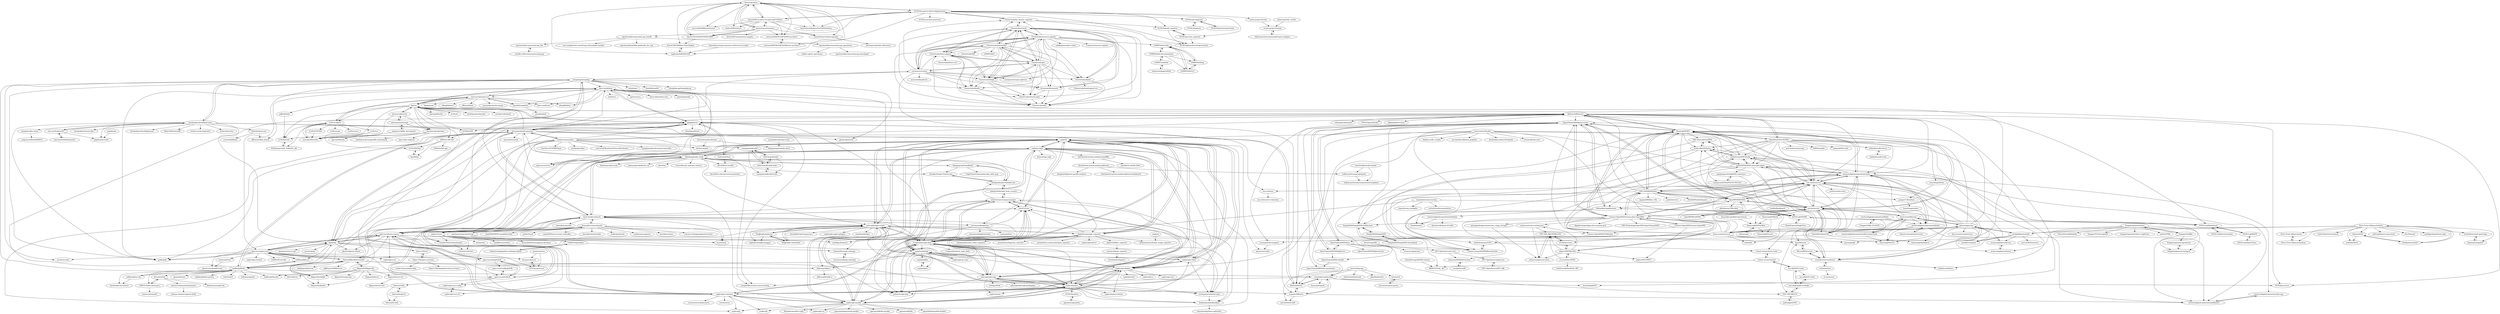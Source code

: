digraph G {
"Azure/sap-hana" -> "AzureCAT-GSI/SAP-HANA-ARM"
"Azure/sap-hana" -> "SUSE/ha-sap-terraform-deployments"
"Azure/sap-hana" -> "Azure/SAP-on-Azure-Scripts-and-Utilities"
"Azure/sap-hana" -> "Azure/AzureMonitorForSAPSolutions"
"Azure/sap-hana" -> "microsoft/MCW-SAP-NetWeaver-on-Azure"
"Azure/sap-hana" -> "saghorpa/S4HANA-HA"
"Azure/sap-hana" -> "microsoft/MCW-SAP-HANA-on-Azure"
"Azure/sap-hana" -> "Azure/sap-automation"
"Azure/sap-hana" -> "AzureCAT-GSI/Hana-Test-Deploy"
"Azure/sap-hana" -> "microsoft/SAPAzureSnooze"
"Azure/sap-hana" -> "hobru/SAPonAzure"
"Azure/sap-hana" -> "thzandvl/microhack-sap-data"
"ClusterLabs/resource-agents" -> "ClusterLabs/pacemaker"
"ClusterLabs/resource-agents" -> "ClusterLabs/fence-agents"
"ClusterLabs/resource-agents" -> "ClusterLabs/pcs"
"ClusterLabs/resource-agents" -> "corosync/corosync"
"ClusterLabs/resource-agents" -> "ClusterLabs/crmsh"
"ClusterLabs/resource-agents" -> "ClusterLabs/libqb"
"ClusterLabs/resource-agents" -> "ClusterLabs/hawk"
"ClusterLabs/resource-agents" -> "ClusterLabs/booth"
"ClusterLabs/resource-agents" -> "kronosnet/kronosnet"
"ClusterLabs/resource-agents" -> "ClusterLabs/sbd"
"ClusterLabs/resource-agents" -> "sdake/pacemaker-cloud"
"ClusterLabs/resource-agents" -> "ClusterLabs/ha_cluster_exporter"
"ClusterLabs/resource-agents" -> "t-matsuo/resource-agents"
"ClusterLabs/resource-agents" -> "corosync/corosync-qdevice"
"ClusterLabs/resource-agents" -> "LINBIT/drbd-utils"
"SimpleSSD/SimpleSSD" -> "SimpleSSD/SimpleSSD-Standalone"
"SimpleSSD/SimpleSSD" -> "SimpleSSD/SimpleSSD-FullSystem"
"SimpleSSD/SimpleSSD-FullSystem" -> "SimpleSSD/SimpleSSD"
"SimpleSSD/SimpleSSD-FullSystem" -> "SimpleSSD/SimpleSSD-Standalone"
"SimpleSSD/SimpleSSD-Standalone" -> "SimpleSSD/SimpleSSD"
"SimpleSSD/SimpleSSD-Standalone" -> "SimpleSSD/SimpleSSD-FullSystem"
"MatiasBjorling/flashsim" -> "ESOS-Lab/VSSIM"
"MatiasBjorling/flashsim" -> "westerndigitalcorporation/DiskSim"
"MatiasBjorling/flashsim" -> "OpenChannelSSD/qemu-nvme"
"MatiasBjorling/flashsim" -> "benh/disksim"
"UMIACS/rgwadmin" -> "valerytschopp/python-radosgw-admin"
"UMIACS/rgwadmin" -> "QuentinPerez/go-radosgw"
"lidaohang/ceph_study" -> "0voice/kernel_awsome_feature" ["e"=1]
"lidaohang/ceph_study" -> "lihaijing/ceph-handbook"
"lidaohang/ceph_study" -> "blueboay/ceph-study"
"lidaohang/ceph_study" -> "opencurve/curve" ["e"=1]
"lidaohang/ceph_study" -> "daos-stack/daos"
"lidaohang/ceph_study" -> "ceph/go-ceph"
"lidaohang/ceph_study" -> "johnzeng/rocksdb-doc-cn" ["e"=1]
"lidaohang/ceph_study" -> "drunkard/ceph-Chinese-doc"
"lidaohang/ceph_study" -> "open-iscsi/tcmu-runner"
"lidaohang/ceph_study" -> "drunkard/ceph-readable-doc"
"lidaohang/ceph_study" -> "tikv/titan" ["e"=1]
"lidaohang/ceph_study" -> "cernceph/ceph-scripts"
"lidaohang/ceph_study" -> "sbu-fsl/fuse-stackfs"
"lidaohang/ceph_study" -> "nfs-ganesha/nfs-ganesha"
"lidaohang/ceph_study" -> "digitalocean/ceph_exporter"
"cernceph/ceph-scripts" -> "ceph/cbt"
"cernceph/ceph-scripts" -> "linuxkidd/ceph-log-parsers"
"cernceph/ceph-scripts" -> "rochaporto/collectd-ceph"
"cernceph/ceph-scripts" -> "TheJJ/ceph-balancer"
"cernceph/ceph-scripts" -> "Crapworks/ceph-dash"
"cernceph/ceph-scripts" -> "digitalocean/ceph_exporter"
"cernceph/ceph-scripts" -> "gcharot/ceph-lazy"
"cernceph/ceph-scripts" -> "TheJJ/ceph-cheatsheet"
"cernceph/ceph-scripts" -> "inkscope/inkscope"
"cernceph/ceph-scripts" -> "ceph/ceph-ansible"
"cernceph/ceph-scripts" -> "ceph/calamari"
"cernceph/ceph-scripts" -> "ceph/go-ceph"
"cernceph/ceph-scripts" -> "digitalocean/pgremapper"
"cernceph/ceph-scripts" -> "ceph/ceph-nagios-plugins"
"cernceph/ceph-scripts" -> "wamdam/backy2" ["e"=1]
"ceph/calamari" -> "inkscope/inkscope"
"ceph/calamari" -> "ceph/calamari-clients"
"ceph/calamari" -> "ceph/ceph-deploy"
"ceph/calamari" -> "Crapworks/ceph-dash"
"ceph/calamari" -> "ceph/romana"
"ceph/calamari" -> "intel/virtual-storage-manager"
"ceph/calamari" -> "rochaporto/collectd-ceph"
"ceph/calamari" -> "krakendash/krakendash"
"ceph/calamari" -> "ceph/cbt"
"ceph/calamari" -> "cernceph/ceph-scripts"
"ceph/calamari" -> "ceph/ceph-container"
"ceph/calamari" -> "ceph/ceph-ansible"
"ceph/calamari" -> "intel/CeTune"
"ceph/calamari" -> "SUSE/DeepSea"
"ceph/calamari" -> "gcharot/ceph-lazy"
"Crapworks/ceph-dash" -> "inkscope/inkscope"
"Crapworks/ceph-dash" -> "ceph/calamari"
"Crapworks/ceph-dash" -> "intel/virtual-storage-manager"
"Crapworks/ceph-dash" -> "Crapworks/check_ceph_dash"
"Crapworks/ceph-dash" -> "krakendash/krakendash"
"Crapworks/ceph-dash" -> "rochaporto/collectd-ceph"
"Crapworks/ceph-dash" -> "intel/CeTune"
"Crapworks/ceph-dash" -> "cernceph/ceph-scripts"
"Crapworks/ceph-dash" -> "digitalocean/ceph_exporter"
"Crapworks/ceph-dash" -> "ceph/cbt"
"Crapworks/ceph-dash" -> "gcharot/ceph-lazy"
"Crapworks/ceph-dash" -> "ceph/ceph-deploy"
"Crapworks/ceph-dash" -> "ceph/ceph-container"
"Crapworks/ceph-dash" -> "ceph/teuthology"
"Crapworks/ceph-dash" -> "ceph/ceph-ansible"
"ClusterLabs/crmsh" -> "ClusterLabs/sbd"
"ClusterLabs/crmsh" -> "ClusterLabs/ha_cluster_exporter"
"ClusterLabs/crmsh" -> "ClusterLabs/pcs"
"ClusterLabs/crmsh" -> "ClusterLabs/libqb"
"ClusterLabs/crmsh" -> "ClusterLabs/hawk"
"ClusterLabs/crmsh" -> "ClusterLabs/booth"
"ClusterLabs/crmsh" -> "ClusterLabs/cluster-glue"
"ClusterLabs/crmsh" -> "kronosnet/kronosnet"
"ClusterLabs/crmsh" -> "ClusterLabs/fence-agents"
"ClusterLabs/crmsh" -> "ClusterLabs/resource-agents"
"ClusterLabs/crmsh" -> "ClusterLabs/pacemaker"
"galexrt/dellhw_exporter" -> "canonical/nrpe_exporter"
"MoatLab/FEMU" -> "snu-csl/nvmevirt"
"MoatLab/FEMU" -> "CMU-SAFARI/MQSim"
"MoatLab/FEMU" -> "westerndigitalcorporation/zenfs"
"MoatLab/FEMU" -> "OpenChannelSSD/qemu-nvme"
"MoatLab/FEMU" -> "filebench/filebench"
"MoatLab/FEMU" -> "sg20180546/ZNS-awesome-paper"
"MoatLab/FEMU" -> "Cosmos-OpenSSD/Cosmos-plus-OpenSSD"
"MoatLab/FEMU" -> "OpenMPDK/KVSSD"
"MoatLab/FEMU" -> "xnvme/xnvme"
"MoatLab/FEMU" -> "SimpleSSD/SimpleSSD-FullSystem"
"MoatLab/FEMU" -> "RiweiPan/F2FS-NOTES"
"MoatLab/FEMU" -> "nicktehrany/ZNS-Study"
"MoatLab/FEMU" -> "eslab-skku/ZNSplus"
"MoatLab/FEMU" -> "Dantali0n/OpenCSD"
"MoatLab/FEMU" -> "DKU-StarLab/ConfZNS"
"Seagate/openSeaChest" -> "Seagate/ToolBin"
"Seagate/openSeaChest" -> "Seagate/opensea-transport"
"Seagate/openSeaChest" -> "Seagate/TCGstorageAPI"
"Seagate/openSeaChest" -> "Seagate/openSeaChest_LogParser"
"Seagate/openSeaChest" -> "earlephilhower/ezfio"
"Seagate/openSeaChest" -> "intel/cNVMe"
"Seagate/openSeaChest" -> "Chia-Network/bladebit" ["e"=1]
"Seagate/openSeaChest" -> "nvmecompliance/tnvme"
"CMU-SAFARI/MQSim" -> "MoatLab/FEMU"
"CMU-SAFARI/MQSim" -> "spypaul/MQSim_CXL" ["e"=1]
"CMU-SAFARI/MQSim" -> "snu-csl/nvmevirt"
"CMU-SAFARI/MQSim" -> "westerndigitalcorporation/zenfs"
"CMU-SAFARI/MQSim" -> "SimpleSSD/SimpleSSD-FullSystem"
"CMU-SAFARI/MQSim" -> "junhe/wiscsee" ["e"=1]
"CMU-SAFARI/MQSim" -> "Cosmos-OpenSSD/Cosmos-plus-OpenSSD"
"CMU-SAFARI/MQSim" -> "OpenMPDK/KVSSD"
"CMU-SAFARI/MQSim" -> "MatiasBjorling/flashsim"
"CMU-SAFARI/MQSim" -> "filebench/filebench"
"CMU-SAFARI/MQSim" -> "HewlettPackard/quartz" ["e"=1]
"CMU-SAFARI/MQSim" -> "ESOS-Lab/VSSIM"
"CMU-SAFARI/MQSim" -> "sg20180546/ZNS-awesome-paper"
"CMU-SAFARI/MQSim" -> "OpenChannelSSD/qemu-nvme"
"CMU-SAFARI/MQSim" -> "jiangyu718/ssdsim"
"RiweiPan/F2FS-NOTES" -> "sg20180546/ZNS-awesome-paper"
"RiweiPan/F2FS-NOTES" -> "MoatLab/FEMU"
"RiweiPan/F2FS-NOTES" -> "westerndigitalcorporation/zenfs"
"RiweiPan/F2FS-NOTES" -> "filebench/filebench"
"RiweiPan/F2FS-NOTES" -> "zuoerfeng/3Dsim"
"RiweiPan/F2FS-NOTES" -> "jaegeuk/f2fs-tools"
"RiweiPan/F2FS-NOTES" -> "nicktehrany/ZNS-Study"
"RiweiPan/F2FS-NOTES" -> "snu-csl/nvmevirt"
"RiweiPan/F2FS-NOTES" -> "acsl-technion/znswap"
"RiweiPan/F2FS-NOTES" -> "ESOS-Lab/Mobibench"
"RiweiPan/F2FS-NOTES" -> "ywang-wnlo/FlexZNS-ICCD23-EA"
"RiweiPan/F2FS-NOTES" -> "nicktehrany/msF2FS"
"RiweiPan/F2FS-NOTES" -> "fallfish/sepbit" ["e"=1]
"RiweiPan/F2FS-NOTES" -> "dubeyko/ssdfs-driver"
"RiweiPan/F2FS-NOTES" -> "eslab-skku/ZNSplus"
"corosync/corosync" -> "ClusterLabs/pacemaker"
"corosync/corosync" -> "ClusterLabs/resource-agents"
"corosync/corosync" -> "ClusterLabs/pcs"
"corosync/corosync" -> "ClusterLabs/libqb"
"corosync/corosync" -> "ClusterLabs/crmsh"
"corosync/corosync" -> "sheepdog/sheepdog"
"corosync/corosync" -> "kronosnet/kronosnet"
"corosync/corosync" -> "ClusterLabs/fence-agents"
"corosync/corosync" -> "ClusterLabs/hawk"
"corosync/corosync" -> "ClusterLabs/ha_cluster_exporter"
"corosync/corosync" -> "ClusterLabs/booth"
"corosync/corosync" -> "corosync/corosync-qdevice"
"corosync/corosync" -> "nfs-ganesha/nfs-ganesha"
"corosync/corosync" -> "acassen/keepalived" ["e"=1]
"corosync/corosync" -> "ceph/ceph-deploy"
"ceph/ceph-ansible" -> "ceph/ceph-container"
"ceph/ceph-ansible" -> "openstack/openstack-ansible" ["e"=1]
"ceph/ceph-ansible" -> "ceph/ceph-deploy"
"ceph/ceph-ansible" -> "ceph/cbt"
"ceph/ceph-ansible" -> "openstack/kolla-ansible" ["e"=1]
"ceph/ceph-ansible" -> "cernceph/ceph-scripts"
"ceph/ceph-ansible" -> "ceph/ceph" ["e"=1]
"ceph/ceph-ansible" -> "ceph/ceph-csi" ["e"=1]
"ceph/ceph-ansible" -> "openstack/kolla" ["e"=1]
"ceph/ceph-ansible" -> "Crapworks/ceph-dash"
"ceph/ceph-ansible" -> "openshift/openshift-ansible" ["e"=1]
"ceph/ceph-ansible" -> "ceph/calamari"
"ceph/ceph-ansible" -> "rook/rook" ["e"=1]
"ceph/ceph-ansible" -> "ceph/go-ceph"
"ceph/ceph-ansible" -> "fboender/ansible-cmdb" ["e"=1]
"cifsd-team/ksmbd" -> "cifsd-team/ksmbd-tools"
"cifsd-team/ksmbd" -> "namjaejeon/ksmbd"
"cifsd-team/ksmbd" -> "namjaejeon/ksmbd-tools"
"good-parts/aws-bootstrap" -> "dvassallo/s3-benchmark"
"good-parts/aws-bootstrap" -> "smallbets/userbase" ["e"=1]
"good-parts/aws-bootstrap" -> "dvassallo/bootstrapping-calculator"
"Open-CAS/open-cas-linux" -> "Open-CAS/ocf"
"Open-CAS/open-cas-linux" -> "ember-learn/ember-blog"
"Open-CAS/open-cas-linux" -> "Open-CAS/standalone-linux-io-tracer"
"ceph/cn" -> "blemmenes/radosgw_usage_exporter"
"dvassallo/s3-benchmark" -> "minio/warp" ["e"=1]
"dvassallo/s3-benchmark" -> "wasabi-tech/s3-benchmark"
"dvassallo/s3-benchmark" -> "intel-cloud/cosbench"
"dvassallo/s3-benchmark" -> "good-parts/aws-bootstrap"
"dvassallo/s3-benchmark" -> "ceph/s3-tests"
"dvassallo/s3-benchmark" -> "iann0036/AWSConsoleRecorder" ["e"=1]
"dvassallo/s3-benchmark" -> "peak/s5cmd" ["e"=1]
"dvassallo/s3-benchmark" -> "iann0036/aws-account-controller" ["e"=1]
"dvassallo/s3-benchmark" -> "duo-labs/cloudtracker" ["e"=1]
"dvassallo/s3-benchmark" -> "mulbc/gosbench"
"dvassallo/s3-benchmark" -> "a-h/dynamocapacity"
"dvassallo/s3-benchmark" -> "larrabee/s3sync"
"dvassallo/s3-benchmark" -> "resource-disaggregation/snowset"
"cifsd-team/ksmbd-tools" -> "cifsd-team/ksmbd"
"cifsd-team/ksmbd-tools" -> "namjaejeon/ksmbd-tools"
"cifsd-team/ksmbd-tools" -> "namjaejeon/ksmbd"
"TheJJ/ceph-cheatsheet" -> "TheJJ/ceph-balancer"
"TheJJ/ceph-cheatsheet" -> "cernceph/ceph-scripts"
"ceph/paddles" -> "ceph/pulpito"
"ceph/pulpito" -> "ceph/paddles"
"inkscope/inkscope" -> "ceph/calamari"
"inkscope/inkscope" -> "Crapworks/ceph-dash"
"inkscope/inkscope" -> "intel/virtual-storage-manager"
"inkscope/inkscope" -> "krakendash/krakendash"
"inkscope/inkscope" -> "ceph/romana"
"inkscope/inkscope" -> "rochaporto/collectd-ceph"
"inkscope/inkscope" -> "inkscope/inkscope-packaging"
"inkscope/inkscope" -> "gcharot/ceph-lazy"
"inkscope/inkscope" -> "ceph/cbt"
"inkscope/inkscope" -> "swiftgist/lrbd"
"krakendash/krakendash" -> "dmsimard/python-cephclient"
"rochaporto/collectd-ceph" -> "krakendash/krakendash"
"sheepdog/sheepdog" -> "corosync/corosync"
"sheepdog/sheepdog" -> "fujita/tgt"
"sheepdog/sheepdog" -> "accelio/accelio" ["e"=1]
"sheepdog/sheepdog" -> "facebookarchive/flashcache"
"sheepdog/sheepdog" -> "daos-stack/daos"
"sheepdog/sheepdog" -> "intel/nemu" ["e"=1]
"sheepdog/sheepdog" -> "spdk/spdk" ["e"=1]
"sheepdog/sheepdog" -> "lizardfs/lizardfs" ["e"=1]
"sheepdog/sheepdog" -> "sheepdog-ng/sheepdog-ng"
"sheepdog/sheepdog" -> "open-iscsi/open-iscsi"
"sheepdog/sheepdog" -> "mercury-hpc/mercury"
"sheepdog/sheepdog" -> "Crapworks/ceph-dash"
"sheepdog/sheepdog" -> "open-iscsi/tcmu-runner"
"sheepdog/sheepdog" -> "gluster/glusterfs" ["e"=1]
"sheepdog/sheepdog" -> "libvirt/libvirt" ["e"=1]
"sahlberg/libnfs" -> "sahlberg/fuse-nfs"
"sahlberg/libnfs" -> "sahlberg/libsmb2" ["e"=1]
"sahlberg/libnfs" -> "nfs-ganesha/nfs-ganesha"
"sahlberg/libnfs" -> "sahlberg/libiscsi"
"sahlberg/libnfs" -> "sahlberg/libnfs-python"
"sahlberg/libnfs" -> "unfs3/unfs3"
"sahlberg/libnfs" -> "EMCECS/nfs-client-java"
"sahlberg/libnfs" -> "pjd/pjdfstest"
"sahlberg/libnfs" -> "kofemann/pynfs"
"sahlberg/libnfs" -> "fujita/tgt"
"sahlberg/libnfs" -> "epam/nfstrace"
"sahlberg/libnfs" -> "dCache/nfs4j"
"sahlberg/libnfs" -> "facebookarchive/nfusr"
"sahlberg/libnfs" -> "utsaslab/crashmonkey"
"sahlberg/libnfs" -> "filebench/filebench"
"extfuse/extfuse" -> "sbu-fsl/fuse-stackfs"
"extfuse/extfuse" -> "google/file-system-stress-testing"
"extfuse/extfuse" -> "pjd/pjdfstest"
"microsoft/MCW-SAP-NetWeaver-on-Azure" -> "microsoft/MCW-SAP-HANA-on-Azure"
"AzureCAT-GSI/Hana-Test-Deploy" -> "saghorpa/S4HANA-HA"
"SUSE/ha-sap-terraform-deployments" -> "SUSE/hanadb_exporter"
"SUSE/ha-sap-terraform-deployments" -> "SUSE/saphanabootstrap-formula"
"SUSE/ha-sap-terraform-deployments" -> "Azure/sap-hana"
"SUSE/ha-sap-terraform-deployments" -> "ClusterLabs/ha_cluster_exporter"
"SUSE/ha-sap-terraform-deployments" -> "AzureCAT-GSI/SAP-HANA-ARM"
"SUSE/ha-sap-terraform-deployments" -> "SUSE/sap_host_exporter"
"SUSE/ha-sap-terraform-deployments" -> "SUSE/suse-best-practices"
"SUSE/ha-sap-terraform-deployments" -> "trento-project/trento"
"SUSE/ha-sap-terraform-deployments" -> "SUSE/salt-shaptools"
"SUSE/ha-sap-terraform-deployments" -> "saghorpa/S4HANA-HA"
"SUSE/ha-sap-terraform-deployments" -> "Azure/AzureMonitorForSAPSolutions"
"SUSE/ha-sap-terraform-deployments" -> "Azure/SAP-on-Azure-Scripts-and-Utilities"
"ladar/sedutil" -> "ChubbyAnt/sedutil"
"ladar/sedutil" -> "sedutil/sedutil"
"SUSE/hanadb_exporter" -> "SUSE/sap_host_exporter"
"SUSE/hanadb_exporter" -> "SUSE/saphanabootstrap-formula"
"OpenMPDK/KVSSD" -> "OpenMPDK/uNVMe"
"OpenMPDK/KVSSD" -> "MoatLab/FEMU"
"OpenMPDK/KVSSD" -> "xnvme/xnvme"
"OpenMPDK/KVSSD" -> "westerndigitalcorporation/zenfs"
"OpenMPDK/KVSSD" -> "snu-csl/nvmevirt"
"OpenMPDK/KVSSD" -> "CMU-SAFARI/MQSim"
"OpenMPDK/KVSSD" -> "MatiasBjorling/flashsim"
"OpenMPDK/KVSSD" -> "abhisharma7/WiscKey" ["e"=1]
"OpenMPDK/KVSSD" -> "nicktehrany/ZNS-Study"
"OpenMPDK/uNVMe" -> "OpenMPDK/KVSSD"
"SUSE/shaptools" -> "SUSE/salt-shaptools"
"dubeyko/ssdfs-tools" -> "dubeyko/ssdfs-driver"
"refenv/cijoe" -> "SamsungDS/FlexAlloc"
"pynvme/pynvme" -> "earlephilhower/ezfio"
"pynvme/pynvme" -> "linux-nvme/libnvme"
"pynvme/pynvme" -> "nvmecompliance/tnvme"
"pynvme/pynvme" -> "linux-nvme/nvme-cli"
"pynvme/pynvme" -> "OpenChannelSSD/qemu-nvme"
"pynvme/pynvme" -> "ken-yossy/nvmetool-win" ["e"=1]
"pynvme/pynvme" -> "xnvme/xnvme"
"pynvme/pynvme" -> "nvmecompliance/dnvme"
"pynvme/pynvme" -> "nvmedirect/nvmedirect"
"pynvme/pynvme" -> "intel/fiovisualizer"
"pynvme/pynvme" -> "Dantali0n/OpenCSD"
"pynvme/pynvme" -> "MoatLab/FEMU"
"pynvme/pynvme" -> "snu-csl/nvmevirt"
"zainryan/INSIDER-System" -> "osmhpi/metalfs"
"uiuc-hpc/Recorder" -> "LLNL/UnifyFS"
"mingzhao/dm-cache" -> "jorgermurillo/SHARDS-C"
"LINBIT/windrbd" -> "LINBIT/linbit-documentation"
"LINBIT/windrbd" -> "mantechnology/wdrbd"
"inetum-orleans/nfs4j-daemon" -> "inetum-orleans/vagrant-nfs4j"
"lvmteam/lvm2" -> "opensvc/multipath-tools"
"sahlberg/libiscsi" -> "open-iscsi/open-iscsi"
"sahlberg/libiscsi" -> "sahlberg/libnfs"
"libguestfs/nbdkit" -> "libguestfs/libnbd"
"libguestfs/nbdkit" -> "NetworkBlockDevice/nbd"
"Datera/rtslib" -> "Datera/lio-utils"
"Datera/rtslib" -> "Datera/targetcli"
"Datera/targetcli" -> "Datera/rtslib"
"Datera/targetcli" -> "Datera/lio-utils"
"Open-CAS/ocf" -> "Open-CAS/open-cas-linux"
"LINBIT/drbd-utils" -> "LINBIT/drbd-8.4"
"LINBIT/drbd-utils" -> "LINBIT/drbdtop"
"LINBIT/drbd-utils" -> "LINBIT/linbit-documentation"
"Seagate/opensea-operations" -> "Seagate/opensea-transport"
"ClusterLabs/libqb" -> "ClusterLabs/crmsh"
"ClusterLabs/libqb" -> "ClusterLabs/pcs"
"ClusterLabs/libqb" -> "ClusterLabs/booth"
"ClusterLabs/libqb" -> "ClusterLabs/sbd"
"ClusterLabs/libqb" -> "ClusterLabs/fence-agents"
"ClusterLabs/libqb" -> "kronosnet/kronosnet"
"ClusterLabs/libqb" -> "ClusterLabs/cluster-glue"
"damien-lemoal/zonefs-tools" -> "westerndigitalcorporation/libzbd"
"microsoft/MCW-SAP-HANA-on-Azure" -> "microsoft/MCW-SAP-NetWeaver-on-Azure"
"canonical/nrpe_exporter" -> "Griesbacher/Iapetos"
"dubeyko/ssdfs-driver" -> "dubeyko/ssdfs-tools"
"osmhpi/metalfs" -> "zainryan/INSIDER-System"
"LLNL/UnifyFS" -> "uiuc-hpc/Recorder"
"LLNL/UnifyFS" -> "LLNL/burstfs"
"LLNL/UnifyFS" -> "NGIOproject/old_GekkoFS_old"
"LLNL/UnifyFS" -> "LLNL/GOTCHA"
"LLNL/UnifyFS" -> "LLNL/cruise"
"LLNL/UnifyFS" -> "LLNL/scr"
"LLNL/UnifyFS" -> "LLNL/umap"
"LLNL/UnifyFS" -> "mercury-hpc/mercury"
"valerytschopp/python-radosgw-admin" -> "UMIACS/rgwadmin"
"Seagate/opensea-transport" -> "Seagate/opensea-operations"
"LINBIT/linbit-documentation" -> "LINBIT/drbd-utils"
"LINBIT/linbit-documentation" -> "LINBIT/drbd-8.4"
"LINBIT/linbit-documentation" -> "LINBIT/windrbd"
"LINBIT/linbit-documentation" -> "LINBIT/drbdtop"
"tytso/ext4-patch-queue" -> "tytso/ext4"
"tytso/ext4" -> "tytso/ext4-patch-queue"
"SUSE/salt-shaptools" -> "SUSE/shaptools"
"SUSE/salt-shaptools" -> "SUSE/habootstrap-formula"
"SUSE/habootstrap-formula" -> "SUSE/salt-shaptools"
"LINBIT/drbd-8.4" -> "LINBIT/drbdtop"
"LINBIT/drbd-8.4" -> "LINBIT/drbd-utils"
"ceph/s3-tests" -> "minio/mint" ["e"=1]
"ceph/s3-tests" -> "s3tester/s3tester"
"ceph/s3-tests" -> "wasabi-tech/s3-benchmark"
"ceph/s3-tests" -> "minio/warp" ["e"=1]
"ceph/s3-tests" -> "intel-cloud/cosbench"
"ceph/s3-tests" -> "markhpc/hsbench"
"ceph/s3-tests" -> "pjd/pjdfstest"
"ceph/s3-tests" -> "ceph/teuthology"
"ceph/s3-tests" -> "UMIACS/rgwadmin"
"TheJJ/ceph-balancer" -> "digitalocean/pgremapper"
"TheJJ/ceph-balancer" -> "TheJJ/ceph-cheatsheet"
"TheJJ/ceph-balancer" -> "cernceph/ceph-scripts"
"xnvme/xnvme" -> "linux-nvme/libnvme"
"xnvme/xnvme" -> "snu-csl/nvmevirt"
"xnvme/xnvme" -> "westerndigitalcorporation/zenfs"
"xnvme/xnvme" -> "SamsungDS/libvfn"
"xnvme/xnvme" -> "westerndigitalcorporation/libzbd"
"xnvme/xnvme" -> "nvmedirect/nvmedirect"
"xnvme/xnvme" -> "nicktehrany/ZNS-Study"
"xnvme/xnvme" -> "SamsungDS/FlexAlloc"
"xnvme/xnvme" -> "SamsungDS/xZTL"
"xnvme/xnvme" -> "OpenMPDK/KVSSD"
"xnvme/xnvme" -> "hgst/libnvme"
"xnvme/xnvme" -> "sg20180546/ZNS-awesome-paper"
"xnvme/xnvme" -> "OpenMPDK/uNVMe"
"xnvme/xnvme" -> "Cosmos-OpenSSD/Cosmos-plus-OpenSSD"
"xnvme/xnvme" -> "MoatLab/FEMU"
"open-iscsi/targetcli-fb" -> "open-iscsi/rtslib-fb"
"open-iscsi/targetcli-fb" -> "open-iscsi/configshell-fb"
"open-iscsi/targetcli-fb" -> "open-iscsi/tcmu-runner"
"ceph/ceph-container" -> "ceph/ceph-ansible"
"ceph/ceph-container" -> "ceph/ceph-deploy"
"ceph/ceph-container" -> "Crapworks/ceph-dash"
"ceph/ceph-container" -> "ceph/calamari"
"ceph/ceph-container" -> "ceph/cbt"
"ceph/ceph-container" -> "ceph/go-ceph"
"ceph/ceph-container" -> "ceph/ceph-csi" ["e"=1]
"ceph/ceph-container" -> "ceph/ceph" ["e"=1]
"ceph/ceph-container" -> "coreos/coreos-kubernetes" ["e"=1]
"ceph/ceph-container" -> "cernceph/ceph-scripts"
"ceph/ceph-container" -> "ceph/teuthology"
"ceph/ceph-container" -> "rook/rook" ["e"=1]
"ceph/ceph-container" -> "intel-cloud/cosbench"
"ceph/ceph-container" -> "coreos/torus" ["e"=1]
"ceph/ceph-container" -> "ceph/ceph-client"
"linux-nvme/libnvme" -> "xnvme/xnvme"
"linux-nvme/libnvme" -> "westerndigitalcorporation/libzbd"
"linux-nvme/libnvme" -> "linux-nvme/nvme-cli"
"linux-nvme/libnvme" -> "SamsungDS/xZTL"
"linux-nvme/libnvme" -> "pynvme/pynvme"
"linux-nvme/libnvme" -> "westerndigitalcorporation/zenfs"
"linux-nvme/libnvme" -> "Dantali0n/OpenCSD"
"tytso/e2fsprogs" -> "kdave/xfstests"
"tytso/e2fsprogs" -> "utsaslab/crashmonkey"
"tytso/e2fsprogs" -> "tytso/ext4"
"tytso/e2fsprogs" -> "tytso/xfstests-bld"
"tytso/e2fsprogs" -> "gkostka/lwext4" ["e"=1]
"tytso/e2fsprogs" -> "dosfstools/dosfstools" ["e"=1]
"IO500/io500" -> "VI4IO/io-500-dev"
"ClusterLabs/pacemaker" -> "corosync/corosync"
"ClusterLabs/pacemaker" -> "ClusterLabs/resource-agents"
"ClusterLabs/pacemaker" -> "ClusterLabs/pcs"
"ClusterLabs/pacemaker" -> "ClusterLabs/crmsh"
"ClusterLabs/pacemaker" -> "ClusterLabs/fence-agents"
"ClusterLabs/pacemaker" -> "ClusterLabs/libqb"
"ClusterLabs/pacemaker" -> "ClusterLabs/hawk"
"ClusterLabs/pacemaker" -> "ClusterLabs/ha_cluster_exporter"
"ClusterLabs/pacemaker" -> "ClusterLabs/booth"
"ClusterLabs/pacemaker" -> "kronosnet/kronosnet"
"ClusterLabs/pacemaker" -> "ClusterLabs/PAF" ["e"=1]
"ClusterLabs/pacemaker" -> "ClusterLabs/sbd"
"ClusterLabs/pacemaker" -> "ClusterLabs/cluster-glue"
"ClusterLabs/pacemaker" -> "LINBIT/drbd" ["e"=1]
"open-iscsi/open-iscsi" -> "fujita/tgt"
"open-iscsi/open-iscsi" -> "open-iscsi/tcmu-runner"
"open-iscsi/open-iscsi" -> "sahlberg/libiscsi"
"open-iscsi/open-iscsi" -> "open-iscsi/rtslib-fb"
"open-iscsi/open-iscsi" -> "bvanassche/scst"
"open-iscsi/open-iscsi" -> "NetworkBlockDevice/nbd"
"open-iscsi/open-iscsi" -> "lvmteam/lvm2"
"open-iscsi/open-iscsi" -> "opensvc/multipath-tools"
"open-iscsi/open-iscsi" -> "ceph/ceph-nvmeof"
"open-iscsi/open-iscsi" -> "SoftRoCE/rxe-dev" ["e"=1]
"open-iscsi/open-iscsi" -> "spdk/spdk" ["e"=1]
"open-iscsi/open-iscsi" -> "open-iscsi/targetcli-fb"
"open-iscsi/open-iscsi" -> "ceph/ceph-iscsi"
"open-iscsi/open-iscsi" -> "accelio/accelio" ["e"=1]
"breuner/elbencho" -> "mlcommons/storage"
"breuner/elbencho" -> "darshan-hpc/darshan"
"breuner/elbencho" -> "uiuc-hpc/Recorder"
"breuner/elbencho" -> "hpc/ior"
"OpenChannelSSD/qemu-nvme" -> "OpenChannelSSD/linux"
"OpenChannelSSD/qemu-nvme" -> "OpenChannelSSD/liblightnvm"
"OpenChannelSSD/qemu-nvme" -> "ESOS-Lab/VSSIM"
"OpenChannelSSD/qemu-nvme" -> "MatiasBjorling/flashsim"
"OpenChannelSSD/qemu-nvme" -> "OpenChannelSSD/documentation"
"OpenChannelSSD/qemu-nvme" -> "nvmeqemu/nvmeqemu"
"OpenChannelSSD/qemu-nvme" -> "SimpleSSD/SimpleSSD-FullSystem"
"OpenChannelSSD/qemu-nvme" -> "MoatLab/FEMU"
"OpenChannelSSD/qemu-nvme" -> "Cosmos-OpenSSD/OCSSD-plus"
"OpenChannelSSD/qemu-nvme" -> "Cosmos-OpenSSD/Cosmos-plus-OpenSSD"
"intel/virtual-storage-manager" -> "inkscope/inkscope"
"intel/virtual-storage-manager" -> "Crapworks/ceph-dash"
"intel/virtual-storage-manager" -> "ceph/calamari"
"intel/virtual-storage-manager" -> "intel/CeTune"
"intel/virtual-storage-manager" -> "gcharot/ceph-lazy"
"intel/virtual-storage-manager" -> "krakendash/krakendash"
"intel/virtual-storage-manager" -> "tobegit3hub/ceph_from_scratch"
"intel/virtual-storage-manager" -> "drunkard/ceph-readable-doc"
"ceph/teuthology" -> "ceph/ceph-qa-suite"
"ceph/teuthology" -> "ceph/pulpito"
"ceph/teuthology" -> "ceph/paddles"
"ceph/teuthology" -> "gcharot/ceph-lazy"
"ceph/teuthology" -> "ceph/ceph-client"
"ceph/teuthology" -> "ceph/cbt"
"ceph/teuthology" -> "intel/CeTune"
"fujita/tgt" -> "open-iscsi/open-iscsi"
"fujita/tgt" -> "open-iscsi/tcmu-runner"
"fujita/tgt" -> "opencurve/curve-tgt"
"fujita/tgt" -> "SCST-project/scst"
"fujita/tgt" -> "sahlberg/libiscsi"
"fujita/tgt" -> "gostor/gotgt" ["e"=1]
"fujita/tgt" -> "gluster/gluster-block"
"fujita/tgt" -> "open-iscsi/rtslib-fb"
"fujita/tgt" -> "sheepdog/sheepdog"
"fujita/tgt" -> "Open-CAS/ocf"
"ClusterLabs/pcs" -> "ClusterLabs/fence-agents"
"ClusterLabs/pcs" -> "ClusterLabs/pacemaker"
"ClusterLabs/pcs" -> "ClusterLabs/crmsh"
"ClusterLabs/pcs" -> "ClusterLabs/libqb"
"ClusterLabs/pcs" -> "ClusterLabs/resource-agents"
"ClusterLabs/pcs" -> "ClusterLabs/hawk"
"ClusterLabs/pcs" -> "kronosnet/kronosnet"
"ClusterLabs/pcs" -> "corosync/corosync"
"ClusterLabs/pcs" -> "ClusterLabs/sbd"
"ClusterLabs/pcs" -> "ClusterLabs/booth"
"ClusterLabs/pcs" -> "ClusterLabs/cluster-glue"
"drunkard/ceph-Chinese-doc" -> "drunkard/ceph-readable-doc"
"saghorpa/S4HANA-HA" -> "AzureCAT-GSI/Hana-Test-Deploy"
"Azure/SAP-on-Azure-Scripts-and-Utilities" -> "Azure/sap-hana"
"Azure/SAP-on-Azure-Scripts-and-Utilities" -> "Azure/AzureMonitorForSAPSolutions"
"Azure/SAP-on-Azure-Scripts-and-Utilities" -> "SUSE/ha-sap-terraform-deployments"
"Azure/SAP-on-Azure-Scripts-and-Utilities" -> "Azure/sap-automation"
"Azure/SAP-on-Azure-Scripts-and-Utilities" -> "AzureCAT-GSI/SAP-HANA-ARM"
"Azure/SAP-on-Azure-Scripts-and-Utilities" -> "microsoft/SAPAzureSnooze"
"Azure/SAP-on-Azure-Scripts-and-Utilities" -> "thzandvl/microhack-sap-data"
"Azure/SAP-on-Azure-Scripts-and-Utilities" -> "hobru/SAPonAzure"
"Azure/SAP-on-Azure-Scripts-and-Utilities" -> "microsoft/MCW-SAP-HANA-on-Azure"
"ChubbyAnt/sedutil" -> "ladar/sedutil"
"ChubbyAnt/sedutil" -> "Drive-Trust-Alliance/sedutil"
"ESOS-Lab/VSSIM" -> "ClydeProjects/EagleTree"
"ESOS-Lab/VSSIM" -> "MatiasBjorling/flashsim"
"ESOS-Lab/VSSIM" -> "ESOS-Lab/Mobibench"
"ESOS-Lab/VSSIM" -> "OpenChannelSSD/qemu-nvme"
"lanconnected/EnhanceIO" -> "stec-inc/EnhanceIO"
"NGIOproject/old_GekkoFS_old" -> "LLNL/burstfs"
"SUSE/sap_host_exporter" -> "SUSE/hanadb_exporter"
"SUSE/sap_host_exporter" -> "SUSE/saphanabootstrap-formula"
"nvmeqemu/nvmeqemu" -> "opennvm/nvmkv" ["e"=1]
"ceph/ceph-client" -> "ceph/ceph-deploy"
"ceph/ceph-client" -> "ceph/teuthology"
"ceph/ceph-client" -> "ceph/cbt"
"ceph/ceph-client" -> "rochaporto/collectd-ceph"
"ceph/ceph-qa-suite" -> "ceph/teuthology"
"libguestfs/virt-v2v" -> "libguestfs/virt-p2v"
"westerndigitalcorporation/libzbd" -> "damien-lemoal/zonefs-tools"
"westerndigitalcorporation/libzbd" -> "westerndigitalcorporation/zenfs"
"westerndigitalcorporation/libzbd" -> "SamsungDS/xZTL"
"westerndigitalcorporation/libzbd" -> "westerndigitalcorporation/zbdbench"
"westerndigitalcorporation/libzbd" -> "westerndigitalcorporation/dm-zoned-tools"
"open-iscsi/tcmu-runner" -> "open-iscsi/rtslib-fb"
"open-iscsi/tcmu-runner" -> "open-iscsi/targetcli-fb"
"open-iscsi/tcmu-runner" -> "fujita/tgt"
"open-iscsi/tcmu-runner" -> "ceph/ceph-iscsi"
"open-iscsi/tcmu-runner" -> "ceph/ceph-iscsi-cli"
"open-iscsi/tcmu-runner" -> "gluster/gluster-block"
"open-iscsi/tcmu-runner" -> "open-iscsi/open-iscsi"
"open-iscsi/tcmu-runner" -> "ceph/ceph-iscsi-config"
"open-iscsi/tcmu-runner" -> "hgst/libnvme"
"ClusterLabs/ha_cluster_exporter" -> "SUSE/hanadb_exporter"
"ClusterLabs/ha_cluster_exporter" -> "ClusterLabs/crmsh"
"ClusterLabs/ha_cluster_exporter" -> "SUSE/saphanabootstrap-formula"
"ClusterLabs/ha_cluster_exporter" -> "SUSE/ha-sap-terraform-deployments"
"westerndigitalcorporation/libzbc" -> "westerndigitalcorporation/dm-zoned-tools"
"westerndigitalcorporation/libzbc" -> "Seagate/SMR_FS-EXT4"
"westerndigitalcorporation/libzbc" -> "westerndigitalcorporation/libzbd"
"nvmecompliance/tnvme" -> "nvmecompliance/dnvme"
"Seagate/SMR_FS-EXT4" -> "westerndigitalcorporation/libzbc"
"redhat-performance/jetpack" -> "redhat-performance/openstack-templates"
"DUNE/pl-nvme" -> "FDU-ME-ARC/NVMeCHA"
"DUNE/pl-nvme" -> "yhqiu16/NVMeCHA"
"OpenChannelSSD/linux" -> "OpenChannelSSD/qemu-nvme"
"OpenChannelSSD/linux" -> "OpenChannelSSD/liblightnvm"
"OpenChannelSSD/linux" -> "DFC-OpenSource/ox-ctrl"
"OpenChannelSSD/linux" -> "OpenChannelSSD/lightnvm-hw"
"OpenChannelSSD/linux" -> "OpenChannelSSD/rocksdb"
"open-iscsi/rtslib-fb" -> "open-iscsi/targetcli-fb"
"open-iscsi/rtslib-fb" -> "open-iscsi/configshell-fb"
"open-iscsi/rtslib-fb" -> "open-iscsi/tcmu-runner"
"open-iscsi/rtslib-fb" -> "Datera/rtslib"
"open-iscsi/rtslib-fb" -> "ceph/ceph-iscsi-config"
"ClusterLabs/booth" -> "ClusterLabs/sbd"
"ClusterLabs/booth" -> "ClusterLabs/cluster-glue"
"nvmecompliance/dnvme" -> "nvmecompliance/tnvme"
"open-iscsi/configshell-fb" -> "open-iscsi/rtslib-fb"
"giuseppedongiovanni/nvme_comp_storage" -> "antmicro/openssd-nvme"
"tobegit3hub/ceph_from_scratch" -> "drunkard/ceph-readable-doc"
"tobegit3hub/ceph_from_scratch" -> "intel/virtual-storage-manager"
"westerndigitalcorporation/zenfs" -> "westerndigitalcorporation/libzbd"
"westerndigitalcorporation/zenfs" -> "sg20180546/ZNS-awesome-paper"
"westerndigitalcorporation/zenfs" -> "nicktehrany/ZNS-Study"
"westerndigitalcorporation/zenfs" -> "snu-csl/nvmevirt"
"westerndigitalcorporation/zenfs" -> "Dantali0n/OpenCSD"
"westerndigitalcorporation/zenfs" -> "westerndigitalcorporation/zbdbench"
"westerndigitalcorporation/zenfs" -> "westerndigitalcorporation/dm-zap"
"westerndigitalcorporation/zenfs" -> "MoatLab/FEMU"
"westerndigitalcorporation/zenfs" -> "xnvme/xnvme"
"westerndigitalcorporation/zenfs" -> "SamsungDS/xZTL"
"westerndigitalcorporation/zenfs" -> "eslab-skku/ZNSplus"
"westerndigitalcorporation/zenfs" -> "CMU-SAFARI/MQSim"
"distributed-system-analysis/pbench" -> "distributed-system-analysis/pbench-dashboard"
"distributed-system-analysis/pbench" -> "bengland2/gluster-profile-analysis"
"distributed-system-analysis/pbench" -> "redhat-performance/jetpack"
"samba-team/samba" -> "nfs-ganesha/nfs-ganesha"
"samba-team/samba" -> "namjaejeon/ksmbd"
"samba-team/samba" -> "proftpd/proftpd" ["e"=1]
"samba-team/samba" -> "pjd/pjdfstest"
"samba-team/samba" -> "microsoft/WindowsProtocolTestSuites" ["e"=1]
"samba-team/samba" -> "daos-stack/daos"
"samba-team/samba" -> "sahlberg/libnfs"
"samba-team/samba" -> "google/samba-documents-provider" ["e"=1]
"samba-team/samba" -> "sahlberg/libsmb2" ["e"=1]
"samba-team/samba" -> "filebench/filebench"
"samba-team/samba" -> "thctlo/samba4"
"samba-team/samba" -> "lidaohang/ceph_study"
"samba-team/samba" -> "fujita/tgt"
"samba-team/samba" -> "TimOliver/TOSMBClient" ["e"=1]
"samba-team/samba" -> "open-iscsi/tcmu-runner"
"linux-nvme/nvme-cli" -> "spdk/spdk" ["e"=1]
"linux-nvme/nvme-cli" -> "linux-nvme/libnvme"
"linux-nvme/nvme-cli" -> "axboe/fio" ["e"=1]
"linux-nvme/nvme-cli" -> "pynvme/pynvme"
"linux-nvme/nvme-cli" -> "MoatLab/FEMU"
"linux-nvme/nvme-cli" -> "xnvme/xnvme"
"linux-nvme/nvme-cli" -> "OpenChannelSSD/qemu-nvme"
"linux-nvme/nvme-cli" -> "pmem/pmdk" ["e"=1]
"linux-nvme/nvme-cli" -> "CMU-SAFARI/MQSim"
"linux-nvme/nvme-cli" -> "westerndigitalcorporation/zenfs"
"linux-nvme/nvme-cli" -> "nvmedirect/nvmedirect"
"linux-nvme/nvme-cli" -> "nvmeqemu/nvmeqemu"
"linux-nvme/nvme-cli" -> "OpenChannelSSD/linux"
"linux-nvme/nvme-cli" -> "OpenMPDK/KVSSD"
"linux-nvme/nvme-cli" -> "snu-csl/nvmevirt"
"intel/CeTune" -> "ceph/cbt"
"intel/CeTune" -> "gcharot/ceph-lazy"
"intel/CeTune" -> "intel/virtual-storage-manager"
"intel/CeTune" -> "ceph/teuthology"
"intel/CeTune" -> "intel-cloud/cosbench"
"intel/CeTune" -> "Crapworks/ceph-dash"
"darshan-hpc/darshan" -> "hariharan-devarajan/dlio_benchmark"
"darshan-hpc/darshan" -> "LLNL/burstfs"
"darshan-hpc/darshan" -> "uiuc-hpc/Recorder"
"darshan-hpc/darshan" -> "hpc-io/dxt-explorer"
"quantum/esos" -> "SCST-project/scst"
"quantum/esos" -> "bvanassche/scst"
"pjd/pjdfstest" -> "kdave/xfstests"
"pjd/pjdfstest" -> "filebench/filebench"
"pjd/pjdfstest" -> "hpc/ior"
"pjd/pjdfstest" -> "zfsonlinux/fstest"
"pjd/pjdfstest" -> "extfuse/extfuse"
"pjd/pjdfstest" -> "daos-stack/daos"
"pjd/pjdfstest" -> "ublk-org/ublksrv"
"pjd/pjdfstest" -> "google/file-system-stress-testing"
"pjd/pjdfstest" -> "nfs-ganesha/nfs-ganesha"
"pjd/pjdfstest" -> "IO500/io500"
"bradfa/flashbench" -> "ESOS-Lab/VSSIM"
"libguestfs/libguestfs" -> "libguestfs/virt-v2v"
"libguestfs/libguestfs" -> "libguestfs/hivex"
"libguestfs/libguestfs" -> "NetworkBlockDevice/nbd"
"libguestfs/libguestfs" -> "libguestfs/nbdkit"
"libguestfs/libguestfs" -> "libguestfs/libnbd"
"libguestfs/libguestfs" -> "libvirt/libvirt" ["e"=1]
"libguestfs/libguestfs" -> "libguestfs/supermin"
"ceph/cbt" -> "intel/CeTune"
"ceph/cbt" -> "cernceph/ceph-scripts"
"ceph/cbt" -> "ceph/teuthology"
"ceph/cbt" -> "ceph/ceph-client"
"ceph/cbt" -> "Crapworks/ceph-dash"
"ceph/cbt" -> "inkscope/inkscope"
"ceph/cbt" -> "ceph/ceph-deploy"
"ceph/cbt" -> "ceph/go-ceph"
"ceph/cbt" -> "open-iscsi/tcmu-runner"
"ceph/cbt" -> "rochaporto/collectd-ceph"
"ceph/cbt" -> "digitalocean/ceph_exporter"
"ceph/cbt" -> "ceph/ceph-ansible"
"ceph/cbt" -> "intel-cloud/cosbench"
"ceph/cbt" -> "ceph/calamari"
"ceph/cbt" -> "ceph/ceph-container"
"hpc/ior" -> "hpc/mpifileutils" ["e"=1]
"hpc/ior" -> "LLNL/ior"
"hpc/ior" -> "VI4IO/io-500-dev"
"hpc/ior" -> "daos-stack/daos"
"hpc/ior" -> "uiuc-hpc/Recorder"
"hpc/ior" -> "LLNL/UnifyFS"
"hpc/ior" -> "mercury-hpc/mercury"
"hpc/ior" -> "pjd/pjdfstest"
"hpc/ior" -> "intel/mpi-benchmarks" ["e"=1]
"hpc/ior" -> "cea-hpc/robinhood" ["e"=1]
"hpc/ior" -> "filebench/filebench"
"hpc/ior" -> "darshan-hpc/darshan"
"hpc/ior" -> "IO500/io500"
"hpc/ior" -> "breuner/elbencho"
"hpc/ior" -> "LLNL/burstfs"
"antmicro/nvme-verilog-pcie" -> "antmicro/openssd-nvme"
"antmicro/nvme-verilog-pcie" -> "FDU-ME-ARC/NVMeCHA"
"nvmedirect/nvmedirect" -> "MicronSSD/unvme"
"nvmedirect/nvmedirect" -> "nvfuse/nvfuse"
"nvmedirect/nvmedirect" -> "hgst/libnvme"
"nvmedirect/nvmedirect" -> "xnvme/xnvme"
"nvmedirect/nvmedirect" -> "snu-csl/nvmevirt"
"nvmedirect/nvmedirect" -> "ZaidQureshi/bam" ["e"=1]
"Dantali0n/OpenCSD" -> "nicktehrany/msF2FS"
"Dantali0n/OpenCSD" -> "thustorage/lambda-io" ["e"=1]
"Dantali0n/OpenCSD" -> "eslab-skku/ZNSplus"
"trento-project/trento" -> "trento-project/wanda"
"bvanassche/scst" -> "SCST-project/scst"
"westerndigitalcorporation/zbdbench" -> "westerndigitalcorporation/dm-zap"
"yhqiu16/NVMeCHA" -> "DUNE/pl-nvme"
"yhqiu16/NVMeCHA" -> "yu-zou/DirectNVM"
"yhqiu16/NVMeCHA" -> "FDU-ME-ARC/NVMeCHA"
"yhqiu16/NVMeCHA" -> "yhqiu16/OCOWFC"
"yhqiu16/NVMeCHA" -> "antmicro/nvme-verilog-pcie"
"yhqiu16/NVMeCHA" -> "Cosmos-OpenSSD/Cosmos-plus-OpenSSD"
"yhqiu16/NVMeCHA" -> "antmicro/openssd-nvme"
"westerndigitalcorporation/dm-zap" -> "westerndigitalcorporation/zbdbench"
"ClusterLabs/fence-agents" -> "ClusterLabs/pcs"
"ClusterLabs/fence-agents" -> "ClusterLabs/sbd"
"ClusterLabs/fence-agents" -> "ClusterLabs/booth"
"ClusterLabs/fence-agents" -> "ClusterLabs/resource-agents"
"ClusterLabs/fence-agents" -> "ClusterLabs/cluster-glue"
"ClusterLabs/fence-agents" -> "ClusterLabs/libqb"
"ClusterLabs/fence-agents" -> "ClusterLabs/crmsh"
"ClusterLabs/fence-agents" -> "ClusterLabs/fence-virt"
"mercury-hpc/mercury" -> "pmodels/argobots"
"mercury-hpc/mercury" -> "daos-stack/cart"
"mercury-hpc/mercury" -> "mochi-hpc/mochi-margo"
"mercury-hpc/mercury" -> "LLNL/UnifyFS"
"mercury-hpc/mercury" -> "daos-stack/daos"
"mercury-hpc/mercury" -> "pdlfs/deltafs"
"mercury-hpc/mercury" -> "hpc/xpmem"
"mercury-hpc/mercury" -> "ofiwg/libfabric" ["e"=1]
"mercury-hpc/mercury" -> "ofiwg/fabtests"
"mercury-hpc/mercury" -> "hpc/ior"
"mercury-hpc/mercury" -> "efficient/fasst" ["e"=1]
"westerndigitalcorporation/DiskSim" -> "dmeister/disksim-4-0-x64"
"westerndigitalcorporation/DiskSim" -> "benh/disksim"
"yu-zou/DirectNVM" -> "yhqiu16/NVMeCHA"
"yu-zou/DirectNVM" -> "FDU-ME-ARC/NVMeCHA"
"yu-zou/DirectNVM" -> "beehive-lab/FastPath_MP"
"FDU-ME-ARC/NVMeCHA" -> "DUNE/pl-nvme"
"FDU-ME-ARC/NVMeCHA" -> "antmicro/openssd-nvme"
"eslab-skku/ZNSplus" -> "ARDICS/CSAL_AE"
"eslab-skku/ZNSplus" -> "DKU-StarLab/ConfZNS"
"eslab-skku/ZNSplus" -> "nicktehrany/ZNS-Study"
"eslab-skku/ZNSplus" -> "SNU-ARC/WALTZ"
"thzandvl/microhack-sap-data" -> "mariuspc/saptable-adf-starter"
"antmicro/openssd-nvme" -> "FDU-ME-ARC/NVMeCHA"
"ceph/go-ceph" -> "QuentinPerez/go-radosgw"
"ceph/go-ceph" -> "digitalocean/ceph_exporter"
"ceph/go-ceph" -> "ceph/cbt"
"ceph/go-ceph" -> "dotnwat/go-ceph"
"ceph/go-ceph" -> "ceph/ceph-csi" ["e"=1]
"ceph/go-ceph" -> "ceph/ceph-deploy"
"ceph/go-ceph" -> "cernceph/ceph-scripts"
"ceph/go-ceph" -> "ceph/ceph-container"
"ceph/go-ceph" -> "ceph/ceph-client"
"ceph/go-ceph" -> "Crapworks/ceph-dash"
"ceph/go-ceph" -> "lidaohang/ceph_study"
"ceph/go-ceph" -> "ceph/s3-tests"
"ceph/go-ceph" -> "journeymidnight/yig"
"ceph/go-ceph" -> "ceph/ceph-ansible"
"ceph/go-ceph" -> "distributed-system-analysis/smallfile"
"Drive-Trust-Alliance/sedutil" -> "ChubbyAnt/sedutil"
"Drive-Trust-Alliance/sedutil" -> "ladar/sedutil"
"Drive-Trust-Alliance/sedutil" -> "sedutil/sedutil"
"Drive-Trust-Alliance/sedutil" -> "Drive-Trust-Alliance/exec"
"Drive-Trust-Alliance/sedutil" -> "ScottyBauer/sed-opal-temp"
"Drive-Trust-Alliance/sedutil" -> "r0m30/msed"
"Drive-Trust-Alliance/sedutil" -> "Drive-Trust-Alliance/syslinux"
"Drive-Trust-Alliance/sedutil" -> "linux-nvme/nvme-cli"
"Drive-Trust-Alliance/sedutil" -> "kylemanna/opalctl"
"Drive-Trust-Alliance/sedutil" -> "jnohlgard/opal-kexec-pba"
"Drive-Trust-Alliance/sedutil" -> "CyberShadow/trimcheck"
"Drive-Trust-Alliance/sedutil" -> "earlephilhower/ezfio"
"Drive-Trust-Alliance/sedutil" -> "jethrogb/lenovo-password"
"namjaejeon/ksmbd" -> "cifsd-team/ksmbd"
"namjaejeon/ksmbd" -> "cifsd-team/ksmbd-tools"
"namjaejeon/ksmbd" -> "namjaejeon/ksmbd-tools"
"mlcommons/storage" -> "argonne-lcf/dlio_benchmark"
"mlcommons/storage" -> "darshan-hpc/darshan"
"mlcommons/storage" -> "breuner/elbencho"
"mlcommons/storage" -> "snu-csl/rfuse"
"digitalocean/ceph_exporter" -> "cernceph/ceph-scripts"
"digitalocean/ceph_exporter" -> "Crapworks/ceph-dash"
"digitalocean/ceph_exporter" -> "ceph/go-ceph"
"digitalocean/ceph_exporter" -> "ceph/cbt"
"digitalocean/ceph_exporter" -> "prometheus/haproxy_exporter" ["e"=1]
"digitalocean/ceph_exporter" -> "prometheus-community/ipmi_exporter" ["e"=1]
"digitalocean/ceph_exporter" -> "blemmenes/radosgw_usage_exporter"
"digitalocean/ceph_exporter" -> "inkscope/inkscope"
"digitalocean/ceph_exporter" -> "galexrt/dellhw_exporter"
"digitalocean/ceph_exporter" -> "intel/CeTune"
"digitalocean/ceph_exporter" -> "ceph/ceph-ansible"
"digitalocean/ceph_exporter" -> "ceph/cephmetrics"
"digitalocean/ceph_exporter" -> "infraly/openstack_client_exporter"
"distributed-system-analysis/smallfile" -> "parallel-fs-utils/fs-drift"
"distributed-system-analysis/smallfile" -> "distributed-system-analysis/pbench"
"ublk-org/ublksrv" -> "ublk-org/libublk-rs"
"SCST-project/scst" -> "bvanassche/scst"
"Azure/sap-automation" -> "Azure/SAP-on-Azure-Scripts-and-Utilities"
"Azure/sap-automation" -> "microsoft/MCW-SAP-HANA-on-Azure"
"Azure/sap-automation" -> "AzureCAT-GSI/SAP-HANA-ARM"
"Azure/sap-automation" -> "sap-linuxlab/community.sap_install"
"Azure/sap-automation" -> "thzandvl/microhack-sap-data"
"Azure/sap-automation" -> "Azure/sap-hana"
"Azure/sap-automation" -> "Azure/SAP-automation-samples"
"sap-linuxlab/community.sap_install" -> "sap-linuxlab/community.sap_operations"
"sap-linuxlab/community.sap_install" -> "sap-linuxlab/ansible.playbooks_for_sap"
"sap-linuxlab/community.sap_install" -> "aws-samples/aws-install-sap-with-jenkins-ansible"
"sap-linuxlab/community.sap_install" -> "sap-linuxlab/community.sap_libs"
"sap-linuxlab/community.sap_operations" -> "sap-linuxlab/community.sap_launchpad"
"sap-linuxlab/community.sap_operations" -> "redhat-sap/rh_operations"
"sap-linuxlab/community.sap_libs" -> "ansible-collections/community.sap"
"sahlberg/fuse-nfs" -> "facebookarchive/nfusr"
"sahlberg/fuse-nfs" -> "sahlberg/libnfs"
"SamsungDS/libvfn" -> "SamsungDS/FlexAlloc"
"SamsungDS/libvfn" -> "SamsungDS/vmctl"
"linux-kdevops/kdevops-history" -> "SamsungDS/FlexAlloc"
"OpenChannelSSD/liblightnvm" -> "OpenChannelSSD/linux"
"OpenChannelSSD/liblightnvm" -> "OpenChannelSSD/qemu-nvme"
"OpenChannelSSD/liblightnvm" -> "OpenChannelSSD/rocksdb"
"namjaejeon/ksmbd-tools" -> "cifsd-team/ksmbd-tools"
"LLNL/MACSio" -> "hpc/libhio"
"ClusterLabs/hawk" -> "ClusterLabs/hawk-apiserver"
"ClusterLabs/hawk" -> "ClusterLabs/crmsh"
"ClusterLabs/hawk" -> "ClusterLabs/sbd"
"OpenChannelSSD/rocksdb" -> "OpenChannelSSD/documentation"
"nicktehrany/ZNS-Study" -> "eslab-skku/ZNSplus"
"nicktehrany/ZNS-Study" -> "sg20180546/ZNS-awesome-paper"
"nicktehrany/ZNS-Study" -> "stonet-research/NVMeBenchmarks"
"nicktehrany/ZNS-Study" -> "DKU-StarLab/ConfZNS"
"nicktehrany/ZNS-Study" -> "westerndigitalcorporation/zbdbench"
"ESOS-Lab/AndroTrace" -> "ESOS-Lab/MOST"
"Drive-Trust-Alliance/exec" -> "Drive-Trust-Alliance/syslinux"
"SamsungDS/FlexAlloc" -> "refenv/cijoe"
"SamsungDS/FlexAlloc" -> "SamsungDS/vmctl"
"Drive-Trust-Alliance/syslinux" -> "Drive-Trust-Alliance/exec"
"ESOS-Lab/barrieriostack" -> "ESOS-Lab/Mobibench"
"fabriziosestito/commanded-spear-adapter" -> "trento-project/wanda"
"Krien/TropoDB" -> "cosmoss-jigu/prism"
"Krien/TropoDB" -> "stonet-research/NVMeBenchmarks"
"ansible-collections/community.sap" -> "sap-linuxlab/community.sap_libs"
"trento-project/wanda" -> "fabriziosestito/commanded-spear-adapter"
"espoal/awesome-iouring" -> "espoal/uring_examples"
"espoal/awesome-iouring" -> "yottaStore/documentation"
"espoal/awesome-iouring" -> "xnvme/xnvme"
"espoal/awesome-iouring" -> "ublk-org/ublksrv"
"QuentinPerez/go-radosgw" -> "twonote/radosgw-admin4j"
"facebookarchive/flashcache" -> "stec-inc/EnhanceIO"
"facebookarchive/flashcache" -> "mingzhao/dm-cache"
"facebookarchive/flashcache" -> "twitter/fatcache" ["e"=1]
"facebookarchive/flashcache" -> "sheepdog/sheepdog"
"facebookarchive/flashcache" -> "opennvm/nvmkv" ["e"=1]
"facebookarchive/flashcache" -> "facebookarchive/scribe" ["e"=1]
"facebookarchive/flashcache" -> "facebookarchive/libphenom" ["e"=1]
"facebookarchive/flashcache" -> "g2p/bcache-tools"
"facebookarchive/flashcache" -> "fujita/tgt"
"facebookarchive/flashcache" -> "spdk/spdk" ["e"=1]
"facebookarchive/flashcache" -> "BohuTANG/nessDB" ["e"=1]
"facebookarchive/flashcache" -> "nfs-ganesha/nfs-ganesha"
"facebookarchive/flashcache" -> "littledan/linux-aio"
"facebookarchive/flashcache" -> "NetworkBlockDevice/nbd"
"facebookarchive/flashcache" -> "twitter-archive/gizzard" ["e"=1]
"earlephilhower/ezfio" -> "pynvme/pynvme"
"earlephilhower/ezfio" -> "nvmecompliance/dnvme"
"earlephilhower/ezfio" -> "intel/fiovisualizer"
"earlephilhower/ezfio" -> "MicronSSD/unvme"
"earlephilhower/ezfio" -> "microsoft/StorScore"
"sg20180546/ZNS-awesome-paper" -> "DKU-StarLab/ConfZNS"
"sg20180546/ZNS-awesome-paper" -> "nicktehrany/ZNS-Study"
"sg20180546/ZNS-awesome-paper" -> "westerndigitalcorporation/zenfs"
"sg20180546/ZNS-awesome-paper" -> "eslab-skku/ZNSplus"
"sg20180546/ZNS-awesome-paper" -> "westerndigitalcorporation/zbdbench"
"sg20180546/ZNS-awesome-paper" -> "SNU-ARC/WALTZ"
"sg20180546/ZNS-awesome-paper" -> "pingxiang-chen/bpf-f2fs-zonetrace"
"sg20180546/ZNS-awesome-paper" -> "stonet-research/NVMeBenchmarks"
"filebench/filebench" -> "NVSL/linux-nova" ["e"=1]
"filebench/filebench" -> "MoatLab/FEMU"
"filebench/filebench" -> "sslab-gatech/fxmark" ["e"=1]
"filebench/filebench" -> "pjd/pjdfstest"
"filebench/filebench" -> "hpc/ior"
"filebench/filebench" -> "utsaslab/SplitFS" ["e"=1]
"filebench/filebench" -> "snu-csl/nvmevirt"
"filebench/filebench" -> "kdave/xfstests"
"filebench/filebench" -> "sg20180546/ZNS-awesome-paper"
"filebench/filebench" -> "NVSL/OptaneStudy" ["e"=1]
"filebench/filebench" -> "OpenChannelSSD/qemu-nvme"
"filebench/filebench" -> "ESOS-Lab/Mobibench"
"filebench/filebench" -> "RiweiPan/F2FS-NOTES"
"filebench/filebench" -> "alibaba/block-traces" ["e"=1]
"filebench/filebench" -> "westerndigitalcorporation/zenfs"
"MicronSSD/unvme" -> "hgst/libnvme"
"MicronSSD/unvme" -> "nvmedirect/nvmedirect"
"ceph/ceph-deploy" -> "ceph/calamari"
"ceph/ceph-deploy" -> "ceph/ceph-client"
"ceph/ceph-deploy" -> "ceph/ceph-ansible"
"ceph/ceph-deploy" -> "ceph/ceph-container"
"ceph/ceph-deploy" -> "ceph/teuthology"
"ceph/ceph-deploy" -> "ceph/cbt"
"ceph/ceph-deploy" -> "Crapworks/ceph-dash"
"ceph/ceph-deploy" -> "inkscope/inkscope"
"ceph/ceph-deploy" -> "intel/virtual-storage-manager"
"ceph/ceph-deploy" -> "ceph/go-ceph"
"ceph/ceph-deploy" -> "ceph/ceph-ci"
"ceph/ceph-deploy" -> "ceph/calamari-clients"
"ceph/ceph-deploy" -> "ceph/ceph-rust"
"ceph/ceph-deploy" -> "ceph/dmclock"
"nicktehrany/msF2FS" -> "stonet-research/NVMeBenchmarks"
"nicktehrany/msF2FS" -> "stonet-research/zns-tools"
"argonne-lcf/dlio_benchmark" -> "mlcommons/storage"
"argonne-lcf/dlio_benchmark" -> "hpc-io/h5bench" ["e"=1]
"dCache/nfs4j" -> "inetum-orleans/nfs4j-daemon"
"dCache/nfs4j" -> "EMCECS/nfs-client-java"
"dCache/nfs4j" -> "kofemann/simple-nfs"
"ESOS-Lab/Mobibench" -> "ESOS-Lab/MOST"
"ESOS-Lab/Mobibench" -> "ESOS-Lab/barrieriostack"
"ESOS-Lab/Mobibench" -> "ESOS-Lab/VSSIM"
"ESOS-Lab/MOST" -> "ESOS-Lab/Mobibench"
"ESOS-Lab/MOST" -> "ESOS-Lab/AndroTrace"
"stonet-research/zns-tools" -> "stonet-research/zwal"
"mantechnology/wdrbd" -> "LINBIT/windrbd"
"hpc/libhio" -> "LLNL/MACSio"
"ZonedStorage/RAIZN-release" -> "ARDICS/CSAL_AE"
"rhaiscript/rhai_rustler" -> "trento-project/wanda"
"nfs-ganesha/nfs-ganesha" -> "sahlberg/libnfs"
"nfs-ganesha/nfs-ganesha" -> "gluster/glusterfs" ["e"=1]
"nfs-ganesha/nfs-ganesha" -> "pjd/pjdfstest"
"nfs-ganesha/nfs-ganesha" -> "samba-team/samba"
"nfs-ganesha/nfs-ganesha" -> "daos-stack/daos"
"nfs-ganesha/nfs-ganesha" -> "spdk/spdk" ["e"=1]
"nfs-ganesha/nfs-ganesha" -> "ceph/cbt"
"nfs-ganesha/nfs-ganesha" -> "intel-cloud/cosbench"
"nfs-ganesha/nfs-ganesha" -> "opencurve/curve" ["e"=1]
"nfs-ganesha/nfs-ganesha" -> "hpc/ior"
"nfs-ganesha/nfs-ganesha" -> "moosefs/moosefs" ["e"=1]
"nfs-ganesha/nfs-ganesha" -> "filebench/filebench"
"nfs-ganesha/nfs-ganesha" -> "ceph/ceph" ["e"=1]
"nfs-ganesha/nfs-ganesha" -> "fujita/tgt"
"nfs-ganesha/nfs-ganesha" -> "ceph/ceph-ansible"
"snu-csl/nvmevirt" -> "MoatLab/FEMU"
"snu-csl/nvmevirt" -> "westerndigitalcorporation/zenfs"
"snu-csl/nvmevirt" -> "xnvme/xnvme"
"snu-csl/nvmevirt" -> "sg20180546/ZNS-awesome-paper"
"snu-csl/nvmevirt" -> "thustorage/lambda-io" ["e"=1]
"snu-csl/nvmevirt" -> "Cosmos-OpenSSD/Cosmos-plus-OpenSSD"
"snu-csl/nvmevirt" -> "ZaidQureshi/bam" ["e"=1]
"snu-csl/nvmevirt" -> "CMU-SAFARI/MQSim"
"snu-csl/nvmevirt" -> "Dantali0n/OpenCSD"
"snu-csl/nvmevirt" -> "nvmedirect/nvmedirect"
"snu-csl/nvmevirt" -> "twitter/cache-trace" ["e"=1]
"snu-csl/nvmevirt" -> "snu-csl/rfuse"
"snu-csl/nvmevirt" -> "westerndigitalcorporation/libzbd"
"snu-csl/nvmevirt" -> "nicktehrany/ZNS-Study"
"snu-csl/nvmevirt" -> "OpenMPDK/KVSSD"
"stec-inc/EnhanceIO" -> "lanconnected/EnhanceIO"
"stec-inc/EnhanceIO" -> "g2p/bcache-tools"
"stec-inc/EnhanceIO" -> "facebookarchive/flashcache"
"pmodels/argobots" -> "pmodels/bolt"
"pmodels/argobots" -> "mercury-hpc/mercury"
"DKU-StarLab/ConfZNS" -> "stonet-research/NVMeBenchmarks"
"DKU-StarLab/ConfZNS" -> "eslab-skku/ZNSplus"
"cloud-bulldozer/browbeat" -> "redhat-performance/openstack-templates"
"cloud-bulldozer/browbeat" -> "redhat-performance/jetpack"
"littledan/linux-aio" -> "crossbuild/libaio"
"littledan/linux-aio" -> "efficient/rdma_bench" ["e"=1]
"daos-stack/daos" -> "pmem/pmdk" ["e"=1]
"daos-stack/daos" -> "mercury-hpc/mercury"
"daos-stack/daos" -> "hpc/ior"
"daos-stack/daos" -> "spdk/spdk" ["e"=1]
"daos-stack/daos" -> "pmodels/argobots"
"daos-stack/daos" -> "intel/isa-l" ["e"=1]
"daos-stack/daos" -> "opencurve/curve" ["e"=1]
"daos-stack/daos" -> "pjd/pjdfstest"
"daos-stack/daos" -> "NVSL/linux-nova" ["e"=1]
"daos-stack/daos" -> "openucx/ucx" ["e"=1]
"daos-stack/daos" -> "ofiwg/libfabric" ["e"=1]
"daos-stack/daos" -> "daos-stack/cart"
"daos-stack/daos" -> "linux-rdma/rdma-core" ["e"=1]
"daos-stack/daos" -> "pmem/pmemkv" ["e"=1]
"daos-stack/daos" -> "efficient/rdma_bench" ["e"=1]
"pdlfs/deltafs" -> "LLNL/burstfs"
"SUSE/DeepSea" -> "openattic/openattic"
"pingxiang-chen/bpf-f2fs-zonetrace" -> "ywang-wnlo/FlexZNS-ICCD23-EA"
"pingxiang-chen/bpf-f2fs-zonetrace" -> "stonet-research/zns-tools"
"Cosmos-OpenSSD/Cosmos-plus-OpenSSD" -> "Cosmos-OpenSSD/Cosmos-OpenSSD"
"Cosmos-OpenSSD/Cosmos-plus-OpenSSD" -> "yhqiu16/NVMeCHA"
"Cosmos-OpenSSD/Cosmos-plus-OpenSSD" -> "Cosmos-OpenSSD/OCSSD-plus"
"Cosmos-OpenSSD/Cosmos-plus-OpenSSD" -> "zainryan/INSIDER-System"
"Cosmos-OpenSSD/Cosmos-plus-OpenSSD" -> "giuseppedongiovanni/nvme_comp_storage"
"Cosmos-OpenSSD/Cosmos-plus-OpenSSD" -> "DUNE/pl-nvme"
"Cosmos-OpenSSD/Cosmos-plus-OpenSSD" -> "CRZ-Technology/OpenSSD-OpenChannelSSD"
"Cosmos-OpenSSD/Cosmos-plus-OpenSSD" -> "snu-csl/nvmevirt"
"Cosmos-OpenSSD/Cosmos-plus-OpenSSD" -> "OpenChannelSSD/qemu-nvme"
"Cosmos-OpenSSD/Cosmos-plus-OpenSSD" -> "SimpleSSD/SimpleSSD-FullSystem"
"Cosmos-OpenSSD/Cosmos-plus-OpenSSD" -> "antmicro/nvme-verilog-pcie"
"Cosmos-OpenSSD/Cosmos-plus-OpenSSD" -> "MoatLab/FEMU"
"Cosmos-OpenSSD/Cosmos-plus-OpenSSD" -> "fpgadeveloper/fpga-drive-aximm-pcie" ["e"=1]
"Cosmos-OpenSSD/Cosmos-plus-OpenSSD" -> "xnvme/xnvme"
"Cosmos-OpenSSD/Cosmos-plus-OpenSSD" -> "CMU-SAFARI/MQSim"
"SNU-ARC/WALTZ" -> "jaehongm/eZNS"
"SNU-ARC/WALTZ" -> "asu-idi/prophet-rocksdb"
"jiangyu718/ssdsim" -> "huaicheng/ssdsim"
"ywang-wnlo/FlexZNS-ICCD23-EA" -> "pingxiang-chen/bpf-f2fs-zonetrace"
"ceph/ceph-iscsi-config" -> "ceph/ceph-iscsi-cli"
"jaehongm/eZNS" -> "SNU-ARC/WALTZ"
"EMCECS/nfs-client-java" -> "raisercostin/yanfs"
"EMCECS/nfs-client-java" -> "dCache/nfs4j"
"stonet-research/NVMeBenchmarks" -> "nicktehrany/msF2FS"
"lihaijing/ceph-handbook" -> "drunkard/ceph-Chinese-doc"
"lihaijing/ceph-handbook" -> "drunkard/ceph-readable-doc"
"lihaijing/ceph-handbook" -> "lidaohang/ceph_study"
"lihaijing/ceph-handbook" -> "CephChinaCommunity/ceph_skill_map"
"LLNL/scr" -> "LLNL/MACSio"
"LLNL/scr" -> "uiuc-hpc/Recorder"
"Cosmos-OpenSSD/Cosmos-OpenSSD" -> "Cosmos-OpenSSD/OCSSD-plus"
"Cosmos-OpenSSD/Cosmos-OpenSSD" -> "Cosmos-OpenSSD/Cosmos-plus-OpenSSD"
"Cosmos-OpenSSD/Cosmos-OpenSSD" -> "yhqiu16/OCOWFC"
"sbu-fsl/fuse-stackfs" -> "sbu-fsl/fuse-kernel-instrumentation"
"ScottyBauer/sed-opal-temp" -> "kylemanna/opalctl"
"snu-csl/rfuse" -> "snu-csl/nvmev-evaluation"
"westerndigitalcorporation/dm-zoned-tools" -> "SamsungDS/xZTL"
"ClusterLabs/cluster-glue" -> "ClusterLabs/sbd"
"ceph/ceph-iscsi-cli" -> "ceph/ceph-iscsi-config"
"asu-idi/prophet-rocksdb" -> "asu-idi/SAS-Cache"
"asu-idi/prophet-rocksdb" -> "SNU-ARC/WALTZ"
"asu-idi/prophet-rocksdb" -> "asu-idi/ZNS-Cache"
"DFC-OpenSource/qemu-ox" -> "DFC-OpenSource/DFC-sdk"
"stonet-research/zwal" -> "stonet-research/zns-tools"
"stonet-research/zwal" -> "asu-idi/ZNS-Cache"
"stonet-research/zwal" -> "ARDICS/CSAL_AE"
"asu-idi/SAS-Cache" -> "asu-idi/prophet-rocksdb"
"DFC-OpenSource/ox-ctrl" -> "DFC-OpenSource/qemu-ox"
"DFC-OpenSource/ox-ctrl" -> "zainryan/INSIDER-System"
"instantlinux/docker-tools" -> "diegogslomp/samba-ad-dc"
"intel-cloud/cosbench" -> "intel/CeTune"
"intel-cloud/cosbench" -> "minio/warp" ["e"=1]
"intel-cloud/cosbench" -> "ceph/cbt"
"intel-cloud/cosbench" -> "ceph/s3-tests"
"intel-cloud/cosbench" -> "Crapworks/ceph-dash"
"intel-cloud/cosbench" -> "intel/virtual-storage-manager"
"intel-cloud/cosbench" -> "nfs-ganesha/nfs-ganesha"
"intel-cloud/cosbench" -> "wasabi-tech/s3-benchmark"
"intel-cloud/cosbench" -> "hpc/ior"
"intel-cloud/cosbench" -> "ceph/ceph-container"
"intel-cloud/cosbench" -> "ceph/calamari"
"intel-cloud/cosbench" -> "minio/benchmarks" ["e"=1]
"intel-cloud/cosbench" -> "journeymidnight/yig"
"intel-cloud/cosbench" -> "dvassallo/s3-benchmark"
"intel-cloud/cosbench" -> "cernceph/ceph-scripts"
"kdave/xfstests" -> "pjd/pjdfstest"
"kdave/xfstests" -> "osandov/blktests"
"kdave/xfstests" -> "utsaslab/crashmonkey"
"osandov/blktests" -> "kdave/xfstests"
"osandov/blktests" -> "westerndigitalcorporation/zbdbench"
"osandov/blktests" -> "utsaslab/crashmonkey"
"osandov/blktests" -> "tytso/xfstests-bld"
"louwrentius/fio-plot" -> "intel/fiovisualizer"
"louwrentius/fio-plot" -> "xnvme/xnvme"
"louwrentius/fio-plot" -> "ceph/cbt"
"louwrentius/fio-plot" -> "facebookincubator/FioSynth"
"louwrentius/fio-plot" -> "snu-csl/nvmevirt"
"louwrentius/fio-plot" -> "nutanix/libvfio-user" ["e"=1]
"louwrentius/fio-plot" -> "utsaslab/crashmonkey"
"louwrentius/fio-plot" -> "axboe/fio" ["e"=1]
"louwrentius/fio-plot" -> "khailey-zz/fio_scripts"
"louwrentius/fio-plot" -> "eric-becker/vdbench_graphite"
"louwrentius/fio-plot" -> "osandov/blktests"
"louwrentius/fio-plot" -> "kdave/xfstests"
"g2p/blocks" -> "g2p/bcache-tools"
"twonote/radosgw-admin4j" -> "QuentinPerez/go-radosgw"
"drunkard/ceph-readable-doc" -> "drunkard/ceph-Chinese-doc"
"drunkard/ceph-readable-doc" -> "tobegit3hub/ceph_from_scratch"
"drunkard/ceph-readable-doc" -> "lihaijing/ceph-handbook"
"nvfuse/nvfuse" -> "nvmedirect/nvmedirect"
"nvfuse/nvfuse" -> "ut-osa/assise" ["e"=1]
"LLNL/burstfs" -> "NGIOproject/old_GekkoFS_old"
"zuoerfeng/3Dsim" -> "jiangyu718/ssdsim"
"kronosnet/kronosnet" -> "ClusterLabs/sbd"
"kronosnet/kronosnet" -> "ClusterLabs/cluster-glue"
"hgst/libnvme" -> "MicronSSD/unvme"
"asu-idi/ZNS-Cache" -> "stonet-research/zwal"
"asu-idi/ZNS-Cache" -> "asu-idi/prophet-rocksdb"
"asu-idi/ZNS-Cache" -> "asu-idi/SAS-Cache"
"DFC-OpenSource/DFC-sdk" -> "DFC-OpenSource/qemu-ox"
"wasabi-tech/s3-benchmark" -> "s3tester/s3tester"
"Fmstrat/samba-domain" -> "diegogslomp/samba-ad-dc"
"Fmstrat/samba-domain" -> "thctlo/samba4"
"NetworkBlockDevice/nbd" -> "libguestfs/nbdkit"
"NetworkBlockDevice/nbd" -> "libguestfs/libnbd"
"NetworkBlockDevice/nbd" -> "jeffbryner/NBDServer"
"NetworkBlockDevice/nbd" -> "open-iscsi/open-iscsi"
"NetworkBlockDevice/nbd" -> "osandov/blktests"
"NetworkBlockDevice/nbd" -> "libguestfs/libguestfs"
"NetworkBlockDevice/nbd" -> "ublk-org/ublksrv"
"NetworkBlockDevice/nbd" -> "open-iscsi/tcmu-runner"
"NetworkBlockDevice/nbd" -> "pjd/pjdfstest"
"NetworkBlockDevice/nbd" -> "abligh/gonbdserver"
"openattic/openattic" -> "SUSE/DeepSea"
"journeymidnight/yig" -> "markhpc/hsbench"
"journeymidnight/yig" -> "open-iscsi/tcmu-runner"
"journeymidnight/yig" -> "cannium/Sree"
"journeymidnight/yig" -> "journeymidnight/autumn"
"journeymidnight/yig" -> "intel/CeTune"
"AzureCAT-GSI/SAP-HANA-ARM" -> "Azure/sap-hana"
"AzureCAT-GSI/SAP-HANA-ARM" -> "AzureCAT-GSI/Hana-Test-Deploy"
"VI4IO/io-500-dev" -> "LLNL/MACSio"
"VI4IO/io-500-dev" -> "hpc/libhio"
"VI4IO/io-500-dev" -> "VI4IO/io500-app"
"LLNL/GOTCHA" -> "uiuc-hpc/Recorder"
"utsaslab/crashmonkey" -> "utsaslab/SplitFS" ["e"=1]
"utsaslab/crashmonkey" -> "osandov/blktests"
"utsaslab/crashmonkey" -> "kdave/xfstests"
"utsaslab/crashmonkey" -> "linux-pmfs/pmfs" ["e"=1]
"utsaslab/crashmonkey" -> "NVSL/linux-nova" ["e"=1]
"utsaslab/crashmonkey" -> "google/file-system-stress-testing"
"Seagate/ToolBin" -> "Seagate/opensea-transport"
"Seagate/ToolBin" -> "Seagate/openSeaChest"
"Seagate/ToolBin" -> "Seagate/opensea-operations"
"LINBIT/drbdtop" -> "LINBIT/drbd-8.4"
"LINBIT/drbdtop" -> "LINBIT/drbd-utils"
"ClydeProjects/EagleTree" -> "ESOS-Lab/VSSIM"
"Azure/hana-large-instances-self-service-scripts" -> "saghorpa/S4HANA-HA"
"kylemanna/opalctl" -> "ScottyBauer/sed-opal-temp"
"Azure/sap-hana" ["l"="2.322,14.517"]
"AzureCAT-GSI/SAP-HANA-ARM" ["l"="2.303,14.525"]
"SUSE/ha-sap-terraform-deployments" ["l"="2.315,14.563"]
"Azure/SAP-on-Azure-Scripts-and-Utilities" ["l"="2.31,14.508"]
"Azure/AzureMonitorForSAPSolutions" ["l"="2.329,14.536"]
"microsoft/MCW-SAP-NetWeaver-on-Azure" ["l"="2.348,14.493"]
"saghorpa/S4HANA-HA" ["l"="2.301,14.541"]
"microsoft/MCW-SAP-HANA-on-Azure" ["l"="2.332,14.489"]
"Azure/sap-automation" ["l"="2.314,14.482"]
"AzureCAT-GSI/Hana-Test-Deploy" ["l"="2.314,14.536"]
"microsoft/SAPAzureSnooze" ["l"="2.341,14.508"]
"hobru/SAPonAzure" ["l"="2.291,14.504"]
"thzandvl/microhack-sap-data" ["l"="2.297,14.489"]
"ClusterLabs/resource-agents" ["l"="2.321,14.699"]
"ClusterLabs/pacemaker" ["l"="2.318,14.721"]
"ClusterLabs/fence-agents" ["l"="2.287,14.702"]
"ClusterLabs/pcs" ["l"="2.303,14.731"]
"corosync/corosync" ["l"="2.298,14.77"]
"ClusterLabs/crmsh" ["l"="2.303,14.699"]
"ClusterLabs/libqb" ["l"="2.28,14.717"]
"ClusterLabs/hawk" ["l"="2.338,14.716"]
"ClusterLabs/booth" ["l"="2.294,14.721"]
"kronosnet/kronosnet" ["l"="2.287,14.732"]
"ClusterLabs/sbd" ["l"="2.304,14.711"]
"sdake/pacemaker-cloud" ["l"="2.329,14.672"]
"ClusterLabs/ha_cluster_exporter" ["l"="2.311,14.654"]
"t-matsuo/resource-agents" ["l"="2.348,14.673"]
"corosync/corosync-qdevice" ["l"="2.331,14.746"]
"LINBIT/drbd-utils" ["l"="2.39,14.644"]
"SimpleSSD/SimpleSSD" ["l"="1.877,15.125"]
"SimpleSSD/SimpleSSD-Standalone" ["l"="1.88,15.111"]
"SimpleSSD/SimpleSSD-FullSystem" ["l"="1.908,15.11"]
"MatiasBjorling/flashsim" ["l"="1.945,15.055"]
"ESOS-Lab/VSSIM" ["l"="1.934,15.042"]
"westerndigitalcorporation/DiskSim" ["l"="1.923,15.005"]
"OpenChannelSSD/qemu-nvme" ["l"="1.942,15.08"]
"benh/disksim" ["l"="1.934,15.021"]
"UMIACS/rgwadmin" ["l"="2.433,15.021"]
"valerytschopp/python-radosgw-admin" ["l"="2.458,15.029"]
"QuentinPerez/go-radosgw" ["l"="2.444,14.994"]
"lidaohang/ceph_study" ["l"="2.281,14.935"]
"0voice/kernel_awsome_feature" ["l"="50.096,3.272"]
"lihaijing/ceph-handbook" ["l"="2.28,14.883"]
"blueboay/ceph-study" ["l"="2.26,14.892"]
"opencurve/curve" ["l"="0.803,14.086"]
"daos-stack/daos" ["l"="2.174,14.957"]
"ceph/go-ceph" ["l"="2.366,14.955"]
"johnzeng/rocksdb-doc-cn" ["l"="0.653,14.07"]
"drunkard/ceph-Chinese-doc" ["l"="2.286,14.902"]
"open-iscsi/tcmu-runner" ["l"="2.253,15.013"]
"drunkard/ceph-readable-doc" ["l"="2.304,14.888"]
"tikv/titan" ["l"="1.649,13.272"]
"cernceph/ceph-scripts" ["l"="2.368,14.898"]
"sbu-fsl/fuse-stackfs" ["l"="2.209,14.946"]
"nfs-ganesha/nfs-ganesha" ["l"="2.227,14.968"]
"digitalocean/ceph_exporter" ["l"="2.354,14.885"]
"ceph/cbt" ["l"="2.344,14.944"]
"linuxkidd/ceph-log-parsers" ["l"="2.399,14.862"]
"rochaporto/collectd-ceph" ["l"="2.4,14.907"]
"TheJJ/ceph-balancer" ["l"="2.375,14.859"]
"Crapworks/ceph-dash" ["l"="2.364,14.921"]
"gcharot/ceph-lazy" ["l"="2.378,14.925"]
"TheJJ/ceph-cheatsheet" ["l"="2.371,14.839"]
"inkscope/inkscope" ["l"="2.386,14.895"]
"ceph/ceph-ansible" ["l"="2.335,14.921"]
"ceph/calamari" ["l"="2.382,14.913"]
"digitalocean/pgremapper" ["l"="2.392,14.847"]
"ceph/ceph-nagios-plugins" ["l"="2.415,14.848"]
"wamdam/backy2" ["l"="14.533,-11.163"]
"ceph/calamari-clients" ["l"="2.43,14.909"]
"ceph/ceph-deploy" ["l"="2.396,14.921"]
"ceph/romana" ["l"="2.423,14.89"]
"intel/virtual-storage-manager" ["l"="2.354,14.905"]
"krakendash/krakendash" ["l"="2.403,14.887"]
"ceph/ceph-container" ["l"="2.385,14.944"]
"intel/CeTune" ["l"="2.358,14.94"]
"SUSE/DeepSea" ["l"="2.478,14.876"]
"Crapworks/check_ceph_dash" ["l"="2.422,14.925"]
"ceph/teuthology" ["l"="2.392,14.965"]
"ClusterLabs/cluster-glue" ["l"="2.293,14.711"]
"galexrt/dellhw_exporter" ["l"="2.433,14.824"]
"canonical/nrpe_exporter" ["l"="2.477,14.798"]
"MoatLab/FEMU" ["l"="1.977,15.103"]
"snu-csl/nvmevirt" ["l"="1.994,15.114"]
"CMU-SAFARI/MQSim" ["l"="1.958,15.094"]
"westerndigitalcorporation/zenfs" ["l"="1.984,15.128"]
"filebench/filebench" ["l"="2.056,15.058"]
"sg20180546/ZNS-awesome-paper" ["l"="1.96,15.122"]
"Cosmos-OpenSSD/Cosmos-plus-OpenSSD" ["l"="1.92,15.096"]
"OpenMPDK/KVSSD" ["l"="1.969,15.117"]
"xnvme/xnvme" ["l"="1.995,15.14"]
"RiweiPan/F2FS-NOTES" ["l"="1.95,15.106"]
"nicktehrany/ZNS-Study" ["l"="1.965,15.132"]
"eslab-skku/ZNSplus" ["l"="1.938,15.132"]
"Dantali0n/OpenCSD" ["l"="1.974,15.144"]
"DKU-StarLab/ConfZNS" ["l"="1.941,15.121"]
"Seagate/openSeaChest" ["l"="2.018,15.322"]
"Seagate/ToolBin" ["l"="2.016,15.359"]
"Seagate/opensea-transport" ["l"="2.035,15.359"]
"Seagate/TCGstorageAPI" ["l"="1.991,15.341"]
"Seagate/openSeaChest_LogParser" ["l"="2.006,15.344"]
"earlephilhower/ezfio" ["l"="2.001,15.239"]
"intel/cNVMe" ["l"="2.047,15.34"]
"Chia-Network/bladebit" ["l"="50.816,2.137"]
"nvmecompliance/tnvme" ["l"="2.016,15.252"]
"spypaul/MQSim_CXL" ["l"="1.738,14.227"]
"junhe/wiscsee" ["l"="1.289,14.057"]
"HewlettPackard/quartz" ["l"="1.584,13.341"]
"jiangyu718/ssdsim" ["l"="1.908,15.151"]
"zuoerfeng/3Dsim" ["l"="1.903,15.129"]
"jaegeuk/f2fs-tools" ["l"="1.897,15.098"]
"acsl-technion/znswap" ["l"="1.927,15.08"]
"ESOS-Lab/Mobibench" ["l"="1.969,15.039"]
"ywang-wnlo/FlexZNS-ICCD23-EA" ["l"="1.921,15.122"]
"nicktehrany/msF2FS" ["l"="1.927,15.141"]
"fallfish/sepbit" ["l"="1.363,14.065"]
"dubeyko/ssdfs-driver" ["l"="1.88,15.162"]
"sheepdog/sheepdog" ["l"="2.242,14.918"]
"acassen/keepalived" ["l"="6.158,-4.785"]
"openstack/openstack-ansible" ["l"="1.271,15.077"]
"openstack/kolla-ansible" ["l"="1.246,15.118"]
"ceph/ceph" ["l"="-19.844,-24.898"]
"ceph/ceph-csi" ["l"="8.151,-9.219"]
"openstack/kolla" ["l"="1.266,15.105"]
"openshift/openshift-ansible" ["l"="10.56,-11.413"]
"rook/rook" ["l"="8.131,-8.82"]
"fboender/ansible-cmdb" ["l"="8.646,-12.367"]
"cifsd-team/ksmbd" ["l"="2.318,15.196"]
"cifsd-team/ksmbd-tools" ["l"="2.332,15.181"]
"namjaejeon/ksmbd" ["l"="2.308,15.161"]
"namjaejeon/ksmbd-tools" ["l"="2.339,15.198"]
"good-parts/aws-bootstrap" ["l"="2.478,15.121"]
"dvassallo/s3-benchmark" ["l"="2.415,15.068"]
"smallbets/userbase" ["l"="-3.737,-29.225"]
"dvassallo/bootstrapping-calculator" ["l"="2.525,15.167"]
"Open-CAS/open-cas-linux" ["l"="2.103,14.818"]
"Open-CAS/ocf" ["l"="2.14,14.866"]
"ember-learn/ember-blog" ["l"="2.091,14.784"]
"Open-CAS/standalone-linux-io-tracer" ["l"="2.07,14.794"]
"ceph/cn" ["l"="2.437,14.769"]
"blemmenes/radosgw_usage_exporter" ["l"="2.4,14.813"]
"minio/warp" ["l"="3.722,-7.554"]
"wasabi-tech/s3-benchmark" ["l"="2.382,15.032"]
"intel-cloud/cosbench" ["l"="2.335,14.973"]
"ceph/s3-tests" ["l"="2.359,15.01"]
"iann0036/AWSConsoleRecorder" ["l"="11.014,-4.783"]
"peak/s5cmd" ["l"="10.07,-6.222"]
"iann0036/aws-account-controller" ["l"="11.021,-4.742"]
"duo-labs/cloudtracker" ["l"="11.141,-4.687"]
"mulbc/gosbench" ["l"="2.417,15.103"]
"a-h/dynamocapacity" ["l"="2.453,15.07"]
"larrabee/s3sync" ["l"="2.44,15.146"]
"resource-disaggregation/snowset" ["l"="2.444,15.099"]
"ceph/paddles" ["l"="2.429,14.977"]
"ceph/pulpito" ["l"="2.437,14.966"]
"inkscope/inkscope-packaging" ["l"="2.413,14.872"]
"swiftgist/lrbd" ["l"="2.429,14.869"]
"dmsimard/python-cephclient" ["l"="2.446,14.862"]
"fujita/tgt" ["l"="2.232,14.991"]
"accelio/accelio" ["l"="1.842,14.436"]
"facebookarchive/flashcache" ["l"="2.202,14.902"]
"intel/nemu" ["l"="8.505,-9.283"]
"spdk/spdk" ["l"="6.221,-4.927"]
"lizardfs/lizardfs" ["l"="8.895,-8.489"]
"sheepdog-ng/sheepdog-ng" ["l"="2.235,14.881"]
"open-iscsi/open-iscsi" ["l"="2.249,15.044"]
"mercury-hpc/mercury" ["l"="2.132,14.924"]
"gluster/glusterfs" ["l"="8.453,-8.736"]
"libvirt/libvirt" ["l"="8.952,-9.006"]
"sahlberg/libnfs" ["l"="2.189,15.053"]
"sahlberg/fuse-nfs" ["l"="2.176,15.079"]
"sahlberg/libsmb2" ["l"="43.432,-23.257"]
"sahlberg/libiscsi" ["l"="2.219,15.046"]
"sahlberg/libnfs-python" ["l"="2.159,15.053"]
"unfs3/unfs3" ["l"="2.22,15.079"]
"EMCECS/nfs-client-java" ["l"="2.227,15.113"]
"pjd/pjdfstest" ["l"="2.159,15.018"]
"kofemann/pynfs" ["l"="2.174,15.036"]
"epam/nfstrace" ["l"="2.152,15.073"]
"dCache/nfs4j" ["l"="2.244,15.132"]
"facebookarchive/nfusr" ["l"="2.171,15.1"]
"utsaslab/crashmonkey" ["l"="2.135,15.096"]
"extfuse/extfuse" ["l"="2.162,14.992"]
"google/file-system-stress-testing" ["l"="2.138,15.039"]
"SUSE/hanadb_exporter" ["l"="2.318,14.603"]
"SUSE/saphanabootstrap-formula" ["l"="2.305,14.606"]
"SUSE/sap_host_exporter" ["l"="2.31,14.587"]
"SUSE/suse-best-practices" ["l"="2.344,14.565"]
"trento-project/trento" ["l"="2.361,14.541"]
"SUSE/salt-shaptools" ["l"="2.277,14.558"]
"ladar/sedutil" ["l"="1.908,15.345"]
"ChubbyAnt/sedutil" ["l"="1.899,15.329"]
"sedutil/sedutil" ["l"="1.921,15.33"]
"OpenMPDK/uNVMe" ["l"="1.951,15.137"]
"abhisharma7/WiscKey" ["l"="1.653,13.297"]
"SUSE/shaptools" ["l"="2.257,14.561"]
"dubeyko/ssdfs-tools" ["l"="1.853,15.183"]
"refenv/cijoe" ["l"="1.974,15.226"]
"SamsungDS/FlexAlloc" ["l"="1.982,15.207"]
"pynvme/pynvme" ["l"="1.996,15.177"]
"linux-nvme/libnvme" ["l"="1.986,15.161"]
"linux-nvme/nvme-cli" ["l"="1.954,15.157"]
"ken-yossy/nvmetool-win" ["l"="-14.826,-1.364"]
"nvmecompliance/dnvme" ["l"="2.016,15.226"]
"nvmedirect/nvmedirect" ["l"="2.02,15.155"]
"intel/fiovisualizer" ["l"="2.049,15.193"]
"zainryan/INSIDER-System" ["l"="1.855,15.059"]
"osmhpi/metalfs" ["l"="1.828,15.053"]
"uiuc-hpc/Recorder" ["l"="2.067,14.928"]
"LLNL/UnifyFS" ["l"="2.08,14.907"]
"mingzhao/dm-cache" ["l"="2.176,14.869"]
"jorgermurillo/SHARDS-C" ["l"="2.155,14.847"]
"LINBIT/windrbd" ["l"="2.443,14.603"]
"LINBIT/linbit-documentation" ["l"="2.419,14.621"]
"mantechnology/wdrbd" ["l"="2.461,14.588"]
"inetum-orleans/nfs4j-daemon" ["l"="2.263,15.173"]
"inetum-orleans/vagrant-nfs4j" ["l"="2.271,15.198"]
"lvmteam/lvm2" ["l"="2.276,15.099"]
"opensvc/multipath-tools" ["l"="2.27,15.079"]
"libguestfs/nbdkit" ["l"="2.196,15.147"]
"libguestfs/libnbd" ["l"="2.215,15.148"]
"NetworkBlockDevice/nbd" ["l"="2.199,15.091"]
"Datera/rtslib" ["l"="2.325,15.076"]
"Datera/lio-utils" ["l"="2.335,15.095"]
"Datera/targetcli" ["l"="2.349,15.094"]
"LINBIT/drbd-8.4" ["l"="2.4,14.626"]
"LINBIT/drbdtop" ["l"="2.413,14.639"]
"Seagate/opensea-operations" ["l"="2.032,15.378"]
"damien-lemoal/zonefs-tools" ["l"="1.964,15.196"]
"westerndigitalcorporation/libzbd" ["l"="1.974,15.17"]
"Griesbacher/Iapetos" ["l"="2.504,14.781"]
"LLNL/burstfs" ["l"="2.083,14.928"]
"NGIOproject/old_GekkoFS_old" ["l"="2.063,14.91"]
"LLNL/GOTCHA" ["l"="2.053,14.891"]
"LLNL/cruise" ["l"="2.066,14.872"]
"LLNL/scr" ["l"="2.039,14.907"]
"LLNL/umap" ["l"="2.037,14.865"]
"tytso/ext4-patch-queue" ["l"="2.141,15.207"]
"tytso/ext4" ["l"="2.141,15.187"]
"SUSE/habootstrap-formula" ["l"="2.261,14.545"]
"minio/mint" ["l"="3.769,-7.556"]
"s3tester/s3tester" ["l"="2.4,15.029"]
"markhpc/hsbench" ["l"="2.354,15.032"]
"SamsungDS/libvfn" ["l"="1.999,15.196"]
"SamsungDS/xZTL" ["l"="1.979,15.178"]
"hgst/libnvme" ["l"="2.077,15.131"]
"open-iscsi/targetcli-fb" ["l"="2.281,15.024"]
"open-iscsi/rtslib-fb" ["l"="2.274,15.033"]
"open-iscsi/configshell-fb" ["l"="2.297,15.039"]
"coreos/coreos-kubernetes" ["l"="10.269,-10.08"]
"coreos/torus" ["l"="3.94,-8.089"]
"ceph/ceph-client" ["l"="2.406,14.947"]
"tytso/e2fsprogs" ["l"="2.137,15.147"]
"kdave/xfstests" ["l"="2.12,15.081"]
"tytso/xfstests-bld" ["l"="2.121,15.165"]
"gkostka/lwext4" ["l"="-17.803,-43.104"]
"dosfstools/dosfstools" ["l"="25.919,-23.343"]
"IO500/io500" ["l"="2.11,14.991"]
"VI4IO/io-500-dev" ["l"="2.086,14.955"]
"ClusterLabs/PAF" ["l"="2.853,13.547"]
"LINBIT/drbd" ["l"="-1.164,3.068"]
"bvanassche/scst" ["l"="2.297,15.084"]
"ceph/ceph-nvmeof" ["l"="2.252,15.089"]
"SoftRoCE/rxe-dev" ["l"="1.822,14.445"]
"ceph/ceph-iscsi" ["l"="2.271,15.053"]
"breuner/elbencho" ["l"="2.063,14.966"]
"mlcommons/storage" ["l"="2.022,14.973"]
"darshan-hpc/darshan" ["l"="2.05,14.948"]
"hpc/ior" ["l"="2.121,14.969"]
"OpenChannelSSD/linux" ["l"="1.9,15.068"]
"OpenChannelSSD/liblightnvm" ["l"="1.908,15.048"]
"OpenChannelSSD/documentation" ["l"="1.918,15.058"]
"nvmeqemu/nvmeqemu" ["l"="1.967,15.08"]
"Cosmos-OpenSSD/OCSSD-plus" ["l"="1.91,15.08"]
"tobegit3hub/ceph_from_scratch" ["l"="2.324,14.87"]
"ceph/ceph-qa-suite" ["l"="2.415,14.981"]
"opencurve/curve-tgt" ["l"="2.202,14.988"]
"SCST-project/scst" ["l"="2.293,15.065"]
"gostor/gotgt" ["l"="7.397,-8.96"]
"gluster/gluster-block" ["l"="2.263,14.985"]
"Drive-Trust-Alliance/sedutil" ["l"="1.904,15.299"]
"ClydeProjects/EagleTree" ["l"="1.913,15.021"]
"lanconnected/EnhanceIO" ["l"="2.155,14.817"]
"stec-inc/EnhanceIO" ["l"="2.179,14.844"]
"opennvm/nvmkv" ["l"="1.706,14.434"]
"libguestfs/virt-v2v" ["l"="2.229,15.251"]
"libguestfs/virt-p2v" ["l"="2.237,15.281"]
"westerndigitalcorporation/zbdbench" ["l"="2.013,15.135"]
"westerndigitalcorporation/dm-zoned-tools" ["l"="1.951,15.206"]
"ceph/ceph-iscsi-cli" ["l"="2.281,14.998"]
"ceph/ceph-iscsi-config" ["l"="2.276,15.01"]
"westerndigitalcorporation/libzbc" ["l"="1.93,15.225"]
"Seagate/SMR_FS-EXT4" ["l"="1.91,15.245"]
"redhat-performance/jetpack" ["l"="2.641,14.951"]
"redhat-performance/openstack-templates" ["l"="2.661,14.942"]
"DUNE/pl-nvme" ["l"="1.86,15.11"]
"FDU-ME-ARC/NVMeCHA" ["l"="1.838,15.103"]
"yhqiu16/NVMeCHA" ["l"="1.853,15.098"]
"DFC-OpenSource/ox-ctrl" ["l"="1.846,15.037"]
"OpenChannelSSD/lightnvm-hw" ["l"="1.873,15.044"]
"OpenChannelSSD/rocksdb" ["l"="1.891,15.044"]
"giuseppedongiovanni/nvme_comp_storage" ["l"="1.872,15.094"]
"antmicro/openssd-nvme" ["l"="1.838,15.088"]
"westerndigitalcorporation/dm-zap" ["l"="2.02,15.121"]
"distributed-system-analysis/pbench" ["l"="2.593,14.955"]
"distributed-system-analysis/pbench-dashboard" ["l"="2.613,14.942"]
"bengland2/gluster-profile-analysis" ["l"="2.619,14.968"]
"samba-team/samba" ["l"="2.22,15.018"]
"proftpd/proftpd" ["l"="15.811,-7.993"]
"microsoft/WindowsProtocolTestSuites" ["l"="-41.523,-36.513"]
"google/samba-documents-provider" ["l"="43.254,-23.318"]
"thctlo/samba4" ["l"="2.359,15.063"]
"TimOliver/TOSMBClient" ["l"="43.568,-23.164"]
"axboe/fio" ["l"="6.878,-6.209"]
"pmem/pmdk" ["l"="1.583,13.308"]
"hariharan-devarajan/dlio_benchmark" ["l"="2.016,14.928"]
"hpc-io/dxt-explorer" ["l"="2.023,14.942"]
"quantum/esos" ["l"="2.318,15.113"]
"zfsonlinux/fstest" ["l"="2.124,15.016"]
"ublk-org/ublksrv" ["l"="2.117,15.058"]
"bradfa/flashbench" ["l"="1.883,14.994"]
"libguestfs/libguestfs" ["l"="2.213,15.183"]
"libguestfs/hivex" ["l"="2.237,15.222"]
"libguestfs/supermin" ["l"="2.2,15.232"]
"hpc/mpifileutils" ["l"="7.071,-13.878"]
"LLNL/ior" ["l"="2.087,14.981"]
"intel/mpi-benchmarks" ["l"="2.044,14.415"]
"cea-hpc/robinhood" ["l"="7.006,-13.904"]
"antmicro/nvme-verilog-pcie" ["l"="1.859,15.084"]
"MicronSSD/unvme" ["l"="2.047,15.169"]
"nvfuse/nvfuse" ["l"="2.028,15.187"]
"ZaidQureshi/bam" ["l"="1.694,14.458"]
"thustorage/lambda-io" ["l"="1.759,14.345"]
"trento-project/wanda" ["l"="2.39,14.521"]
"yu-zou/DirectNVM" ["l"="1.816,15.1"]
"yhqiu16/OCOWFC" ["l"="1.849,15.076"]
"ClusterLabs/fence-virt" ["l"="2.267,14.678"]
"pmodels/argobots" ["l"="2.154,14.914"]
"daos-stack/cart" ["l"="2.147,14.94"]
"mochi-hpc/mochi-margo" ["l"="2.114,14.913"]
"pdlfs/deltafs" ["l"="2.1,14.899"]
"hpc/xpmem" ["l"="2.107,14.874"]
"ofiwg/libfabric" ["l"="1.961,14.418"]
"ofiwg/fabtests" ["l"="2.125,14.895"]
"efficient/fasst" ["l"="1.802,14.395"]
"dmeister/disksim-4-0-x64" ["l"="1.911,14.979"]
"beehive-lab/FastPath_MP" ["l"="1.782,15.1"]
"ARDICS/CSAL_AE" ["l"="1.883,15.147"]
"SNU-ARC/WALTZ" ["l"="1.894,15.143"]
"mariuspc/saptable-adf-starter" ["l"="2.281,14.471"]
"dotnwat/go-ceph" ["l"="2.398,14.994"]
"journeymidnight/yig" ["l"="2.329,15.003"]
"distributed-system-analysis/smallfile" ["l"="2.508,14.957"]
"Drive-Trust-Alliance/exec" ["l"="1.88,15.321"]
"ScottyBauer/sed-opal-temp" ["l"="1.869,15.291"]
"r0m30/msed" ["l"="1.863,15.31"]
"Drive-Trust-Alliance/syslinux" ["l"="1.88,15.306"]
"kylemanna/opalctl" ["l"="1.882,15.284"]
"jnohlgard/opal-kexec-pba" ["l"="1.93,15.314"]
"CyberShadow/trimcheck" ["l"="1.845,15.336"]
"jethrogb/lenovo-password" ["l"="1.879,15.352"]
"argonne-lcf/dlio_benchmark" ["l"="1.995,14.957"]
"snu-csl/rfuse" ["l"="2.002,15.032"]
"prometheus/haproxy_exporter" ["l"="9.362,-10.592"]
"prometheus-community/ipmi_exporter" ["l"="9.495,-10.651"]
"ceph/cephmetrics" ["l"="2.339,14.833"]
"infraly/openstack_client_exporter" ["l"="2.345,14.855"]
"parallel-fs-utils/fs-drift" ["l"="2.535,14.959"]
"ublk-org/libublk-rs" ["l"="2.093,15.044"]
"sap-linuxlab/community.sap_install" ["l"="2.317,14.421"]
"Azure/SAP-automation-samples" ["l"="2.312,14.456"]
"sap-linuxlab/community.sap_operations" ["l"="2.311,14.385"]
"sap-linuxlab/ansible.playbooks_for_sap" ["l"="2.297,14.407"]
"aws-samples/aws-install-sap-with-jenkins-ansible" ["l"="2.321,14.401"]
"sap-linuxlab/community.sap_libs" ["l"="2.339,14.401"]
"sap-linuxlab/community.sap_launchpad" ["l"="2.3,14.366"]
"redhat-sap/rh_operations" ["l"="2.318,14.364"]
"ansible-collections/community.sap" ["l"="2.351,14.389"]
"SamsungDS/vmctl" ["l"="1.996,15.217"]
"linux-kdevops/kdevops-history" ["l"="1.968,15.245"]
"LLNL/MACSio" ["l"="2.049,14.931"]
"hpc/libhio" ["l"="2.064,14.943"]
"ClusterLabs/hawk-apiserver" ["l"="2.364,14.705"]
"stonet-research/NVMeBenchmarks" ["l"="1.93,15.154"]
"ESOS-Lab/AndroTrace" ["l"="1.947,14.988"]
"ESOS-Lab/MOST" ["l"="1.955,15.009"]
"ESOS-Lab/barrieriostack" ["l"="1.969,15.016"]
"fabriziosestito/commanded-spear-adapter" ["l"="2.399,14.506"]
"Krien/TropoDB" ["l"="1.901,15.192"]
"cosmoss-jigu/prism" ["l"="1.879,15.213"]
"espoal/awesome-iouring" ["l"="2.04,15.083"]
"espoal/uring_examples" ["l"="2.016,15.062"]
"yottaStore/documentation" ["l"="2.029,15.043"]
"twonote/radosgw-admin4j" ["l"="2.474,14.999"]
"twitter/fatcache" ["l"="1.227,14.049"]
"facebookarchive/scribe" ["l"="-3.253,19.947"]
"facebookarchive/libphenom" ["l"="-22.313,-26.179"]
"g2p/bcache-tools" ["l"="2.178,14.817"]
"BohuTANG/nessDB" ["l"="0.651,14.48"]
"littledan/linux-aio" ["l"="2.212,14.824"]
"twitter-archive/gizzard" ["l"="-3.291,19.93"]
"microsoft/StorScore" ["l"="1.996,15.278"]
"pingxiang-chen/bpf-f2fs-zonetrace" ["l"="1.917,15.139"]
"NVSL/linux-nova" ["l"="1.556,13.337"]
"sslab-gatech/fxmark" ["l"="1.5,13.343"]
"utsaslab/SplitFS" ["l"="1.554,13.319"]
"NVSL/OptaneStudy" ["l"="1.592,13.33"]
"alibaba/block-traces" ["l"="1.306,14.079"]
"ceph/ceph-ci" ["l"="2.444,14.929"]
"ceph/ceph-rust" ["l"="2.467,14.931"]
"ceph/dmclock" ["l"="2.461,14.905"]
"stonet-research/zns-tools" ["l"="1.894,15.161"]
"hpc-io/h5bench" ["l"="-18.993,-25.815"]
"kofemann/simple-nfs" ["l"="2.263,15.154"]
"stonet-research/zwal" ["l"="1.867,15.165"]
"ZonedStorage/RAIZN-release" ["l"="1.849,15.146"]
"rhaiscript/rhai_rustler" ["l"="2.413,14.517"]
"moosefs/moosefs" ["l"="8.638,-8.554"]
"twitter/cache-trace" ["l"="1.255,14.086"]
"pmodels/bolt" ["l"="2.151,14.89"]
"cloud-bulldozer/browbeat" ["l"="2.675,14.953"]
"crossbuild/libaio" ["l"="2.209,14.792"]
"efficient/rdma_bench" ["l"="1.849,14.4"]
"intel/isa-l" ["l"="3.545,-7.766"]
"openucx/ucx" ["l"="1.937,14.423"]
"linux-rdma/rdma-core" ["l"="1.904,14.401"]
"pmem/pmemkv" ["l"="1.614,13.31"]
"openattic/openattic" ["l"="2.508,14.866"]
"Cosmos-OpenSSD/Cosmos-OpenSSD" ["l"="1.886,15.084"]
"CRZ-Technology/OpenSSD-OpenChannelSSD" ["l"="1.88,15.07"]
"fpgadeveloper/fpga-drive-aximm-pcie" ["l"="32.667,-2.669"]
"jaehongm/eZNS" ["l"="1.87,15.146"]
"asu-idi/prophet-rocksdb" ["l"="1.859,15.155"]
"huaicheng/ssdsim" ["l"="1.882,15.183"]
"raisercostin/yanfs" ["l"="2.235,15.146"]
"CephChinaCommunity/ceph_skill_map" ["l"="2.273,14.84"]
"sbu-fsl/fuse-kernel-instrumentation" ["l"="2.193,14.929"]
"snu-csl/nvmev-evaluation" ["l"="1.995,15.01"]
"asu-idi/SAS-Cache" ["l"="1.835,15.159"]
"asu-idi/ZNS-Cache" ["l"="1.846,15.167"]
"DFC-OpenSource/qemu-ox" ["l"="1.813,15.021"]
"DFC-OpenSource/DFC-sdk" ["l"="1.796,15.013"]
"instantlinux/docker-tools" ["l"="2.59,15.115"]
"diegogslomp/samba-ad-dc" ["l"="2.544,15.1"]
"minio/benchmarks" ["l"="3.77,-7.5"]
"osandov/blktests" ["l"="2.118,15.117"]
"louwrentius/fio-plot" ["l"="2.098,15.107"]
"facebookincubator/FioSynth" ["l"="2.093,15.163"]
"nutanix/libvfio-user" ["l"="-40.103,-33.887"]
"khailey-zz/fio_scripts" ["l"="2.069,15.11"]
"eric-becker/vdbench_graphite" ["l"="2.1,15.136"]
"g2p/blocks" ["l"="2.154,14.759"]
"ut-osa/assise" ["l"="1.466,13.268"]
"Fmstrat/samba-domain" ["l"="2.481,15.083"]
"jeffbryner/NBDServer" ["l"="2.181,15.129"]
"abligh/gonbdserver" ["l"="2.208,15.124"]
"cannium/Sree" ["l"="2.335,15.042"]
"journeymidnight/autumn" ["l"="2.327,15.025"]
"VI4IO/io500-app" ["l"="2.094,14.939"]
"linux-pmfs/pmfs" ["l"="1.534,13.329"]
"Azure/hana-large-instances-self-service-scripts" ["l"="2.277,14.532"]
}